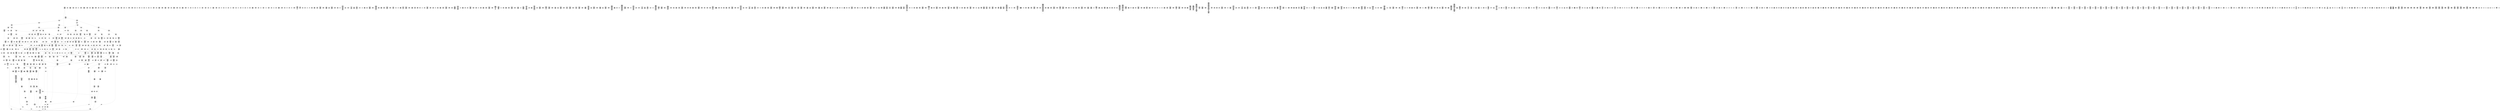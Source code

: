 /* Generated by GvGen v.1.0 (https://www.github.com/stricaud/gvgen) */

digraph G {
compound=true;
   node1 [label="[anywhere]"];
   node2 [label="# 0x0
PUSHX Data
PUSHX Data
MSTORE
PUSHX LogicData
CALLDATASIZE
LT
PUSHX Data
JUMPI
"];
   node3 [label="# 0xd
PUSHX Data
CALLDATALOAD
PUSHX BitData
SHR
PUSHX LogicData
GT
PUSHX Data
JUMPI
"];
   node4 [label="# 0x1e
PUSHX LogicData
GT
PUSHX Data
JUMPI
"];
   node5 [label="# 0x29
PUSHX LogicData
GT
PUSHX Data
JUMPI
"];
   node6 [label="# 0x34
PUSHX LogicData
EQ
PUSHX Data
JUMPI
"];
   node7 [label="# 0x3f
PUSHX LogicData
EQ
PUSHX Data
JUMPI
"];
   node8 [label="# 0x4a
PUSHX LogicData
EQ
PUSHX Data
JUMPI
"];
   node9 [label="# 0x55
PUSHX LogicData
EQ
PUSHX Data
JUMPI
"];
   node10 [label="# 0x60
PUSHX LogicData
EQ
PUSHX Data
JUMPI
"];
   node11 [label="# 0x6b
PUSHX LogicData
EQ
PUSHX Data
JUMPI
"];
   node12 [label="# 0x76
PUSHX Data
JUMP
"];
   node13 [label="# 0x7a
JUMPDEST
PUSHX LogicData
EQ
PUSHX Data
JUMPI
"];
   node14 [label="# 0x86
PUSHX LogicData
EQ
PUSHX Data
JUMPI
"];
   node15 [label="# 0x91
PUSHX LogicData
EQ
PUSHX Data
JUMPI
"];
   node16 [label="# 0x9c
PUSHX LogicData
EQ
PUSHX Data
JUMPI
"];
   node17 [label="# 0xa7
PUSHX LogicData
EQ
PUSHX Data
JUMPI
"];
   node18 [label="# 0xb2
PUSHX LogicData
EQ
PUSHX Data
JUMPI
"];
   node19 [label="# 0xbd
PUSHX Data
JUMP
"];
   node20 [label="# 0xc1
JUMPDEST
PUSHX LogicData
GT
PUSHX Data
JUMPI
"];
   node21 [label="# 0xcd
PUSHX LogicData
EQ
PUSHX Data
JUMPI
"];
   node22 [label="# 0xd8
PUSHX LogicData
EQ
PUSHX Data
JUMPI
"];
   node23 [label="# 0xe3
PUSHX LogicData
EQ
PUSHX Data
JUMPI
"];
   node24 [label="# 0xee
PUSHX LogicData
EQ
PUSHX Data
JUMPI
"];
   node25 [label="# 0xf9
PUSHX LogicData
EQ
PUSHX Data
JUMPI
"];
   node26 [label="# 0x104
PUSHX LogicData
EQ
PUSHX Data
JUMPI
"];
   node27 [label="# 0x10f
PUSHX Data
JUMP
"];
   node28 [label="# 0x113
JUMPDEST
PUSHX LogicData
EQ
PUSHX Data
JUMPI
"];
   node29 [label="# 0x11f
PUSHX LogicData
EQ
PUSHX Data
JUMPI
"];
   node30 [label="# 0x12a
PUSHX LogicData
EQ
PUSHX Data
JUMPI
"];
   node31 [label="# 0x135
PUSHX LogicData
EQ
PUSHX Data
JUMPI
"];
   node32 [label="# 0x140
PUSHX LogicData
EQ
PUSHX Data
JUMPI
"];
   node33 [label="# 0x14b
PUSHX LogicData
EQ
PUSHX Data
JUMPI
"];
   node34 [label="# 0x156
PUSHX Data
JUMP
"];
   node35 [label="# 0x15a
JUMPDEST
PUSHX LogicData
GT
PUSHX Data
JUMPI
"];
   node36 [label="# 0x166
PUSHX LogicData
GT
PUSHX Data
JUMPI
"];
   node37 [label="# 0x171
PUSHX LogicData
EQ
PUSHX Data
JUMPI
"];
   node38 [label="# 0x17c
PUSHX LogicData
EQ
PUSHX Data
JUMPI
"];
   node39 [label="# 0x187
PUSHX LogicData
EQ
PUSHX Data
JUMPI
"];
   node40 [label="# 0x192
PUSHX LogicData
EQ
PUSHX Data
JUMPI
"];
   node41 [label="# 0x19d
PUSHX LogicData
EQ
PUSHX Data
JUMPI
"];
   node42 [label="# 0x1a8
PUSHX LogicData
EQ
PUSHX Data
JUMPI
"];
   node43 [label="# 0x1b3
PUSHX Data
JUMP
"];
   node44 [label="# 0x1b7
JUMPDEST
PUSHX LogicData
EQ
PUSHX Data
JUMPI
"];
   node45 [label="# 0x1c3
PUSHX LogicData
EQ
PUSHX Data
JUMPI
"];
   node46 [label="# 0x1ce
PUSHX LogicData
EQ
PUSHX Data
JUMPI
"];
   node47 [label="# 0x1d9
PUSHX LogicData
EQ
PUSHX Data
JUMPI
"];
   node48 [label="# 0x1e4
PUSHX LogicData
EQ
PUSHX Data
JUMPI
"];
   node49 [label="# 0x1ef
PUSHX LogicData
EQ
PUSHX Data
JUMPI
"];
   node50 [label="# 0x1fa
PUSHX Data
JUMP
"];
   node51 [label="# 0x1fe
JUMPDEST
PUSHX LogicData
GT
PUSHX Data
JUMPI
"];
   node52 [label="# 0x20a
PUSHX LogicData
EQ
PUSHX Data
JUMPI
"];
   node53 [label="# 0x215
PUSHX LogicData
EQ
PUSHX Data
JUMPI
"];
   node54 [label="# 0x220
PUSHX LogicData
EQ
PUSHX Data
JUMPI
"];
   node55 [label="# 0x22b
PUSHX LogicData
EQ
PUSHX Data
JUMPI
"];
   node56 [label="# 0x236
PUSHX LogicData
EQ
PUSHX Data
JUMPI
"];
   node57 [label="# 0x241
PUSHX LogicData
EQ
PUSHX Data
JUMPI
"];
   node58 [label="# 0x24c
PUSHX Data
JUMP
"];
   node59 [label="# 0x250
JUMPDEST
PUSHX LogicData
EQ
PUSHX Data
JUMPI
"];
   node60 [label="# 0x25c
PUSHX LogicData
EQ
PUSHX Data
JUMPI
"];
   node61 [label="# 0x267
PUSHX LogicData
EQ
PUSHX Data
JUMPI
"];
   node62 [label="# 0x272
PUSHX LogicData
EQ
PUSHX Data
JUMPI
"];
   node63 [label="# 0x27d
PUSHX LogicData
EQ
PUSHX Data
JUMPI
"];
   node64 [label="# 0x288
JUMPDEST
PUSHX Data
REVERT
"];
   node65 [label="# 0x28d
JUMPDEST
CALLVALUE
ISZERO
PUSHX Data
JUMPI
"];
   node66 [label="# 0x295
PUSHX Data
REVERT
"];
   node67 [label="# 0x299
JUMPDEST
PUSHX Data
PUSHX ArithData
CALLDATASIZE
SUB
ADD
PUSHX Data
PUSHX Data
JUMP
"];
   node68 [label="# 0x2af
JUMPDEST
PUSHX Data
JUMP
"];
   node69 [label="# 0x2b4
JUMPDEST
PUSHX MemData
MLOAD
PUSHX Data
PUSHX Data
JUMP
"];
   node70 [label="# 0x2c1
JUMPDEST
PUSHX MemData
MLOAD
SUB
RETURN
"];
   node71 [label="# 0x2ca
JUMPDEST
CALLVALUE
ISZERO
PUSHX Data
JUMPI
"];
   node72 [label="# 0x2d2
PUSHX Data
REVERT
"];
   node73 [label="# 0x2d6
JUMPDEST
PUSHX Data
PUSHX ArithData
CALLDATASIZE
SUB
ADD
PUSHX Data
PUSHX Data
JUMP
"];
   node74 [label="# 0x2ec
JUMPDEST
PUSHX Data
JUMP
"];
   node75 [label="# 0x2f1
JUMPDEST
STOP
"];
   node76 [label="# 0x2f3
JUMPDEST
CALLVALUE
ISZERO
PUSHX Data
JUMPI
"];
   node77 [label="# 0x2fb
PUSHX Data
REVERT
"];
   node78 [label="# 0x2ff
JUMPDEST
PUSHX Data
PUSHX Data
JUMP
"];
   node79 [label="# 0x308
JUMPDEST
PUSHX MemData
MLOAD
PUSHX Data
PUSHX Data
JUMP
"];
   node80 [label="# 0x315
JUMPDEST
PUSHX MemData
MLOAD
SUB
RETURN
"];
   node81 [label="# 0x31e
JUMPDEST
CALLVALUE
ISZERO
PUSHX Data
JUMPI
"];
   node82 [label="# 0x326
PUSHX Data
REVERT
"];
   node83 [label="# 0x32a
JUMPDEST
PUSHX Data
PUSHX Data
JUMP
"];
   node84 [label="# 0x333
JUMPDEST
PUSHX MemData
MLOAD
PUSHX Data
PUSHX Data
JUMP
"];
   node85 [label="# 0x340
JUMPDEST
PUSHX MemData
MLOAD
SUB
RETURN
"];
   node86 [label="# 0x349
JUMPDEST
CALLVALUE
ISZERO
PUSHX Data
JUMPI
"];
   node87 [label="# 0x351
PUSHX Data
REVERT
"];
   node88 [label="# 0x355
JUMPDEST
PUSHX Data
PUSHX ArithData
CALLDATASIZE
SUB
ADD
PUSHX Data
PUSHX Data
JUMP
"];
   node89 [label="# 0x36b
JUMPDEST
PUSHX Data
JUMP
"];
   node90 [label="# 0x370
JUMPDEST
PUSHX MemData
MLOAD
PUSHX Data
PUSHX Data
JUMP
"];
   node91 [label="# 0x37d
JUMPDEST
PUSHX MemData
MLOAD
SUB
RETURN
"];
   node92 [label="# 0x386
JUMPDEST
CALLVALUE
ISZERO
PUSHX Data
JUMPI
"];
   node93 [label="# 0x38e
PUSHX Data
REVERT
"];
   node94 [label="# 0x392
JUMPDEST
PUSHX Data
PUSHX ArithData
CALLDATASIZE
SUB
ADD
PUSHX Data
PUSHX Data
JUMP
"];
   node95 [label="# 0x3a8
JUMPDEST
PUSHX Data
JUMP
"];
   node96 [label="# 0x3ad
JUMPDEST
STOP
"];
   node97 [label="# 0x3af
JUMPDEST
CALLVALUE
ISZERO
PUSHX Data
JUMPI
"];
   node98 [label="# 0x3b7
PUSHX Data
REVERT
"];
   node99 [label="# 0x3bb
JUMPDEST
PUSHX Data
PUSHX ArithData
CALLDATASIZE
SUB
ADD
PUSHX Data
PUSHX Data
JUMP
"];
   node100 [label="# 0x3d1
JUMPDEST
PUSHX Data
JUMP
"];
   node101 [label="# 0x3d6
JUMPDEST
STOP
"];
   node102 [label="# 0x3d8
JUMPDEST
CALLVALUE
ISZERO
PUSHX Data
JUMPI
"];
   node103 [label="# 0x3e0
PUSHX Data
REVERT
"];
   node104 [label="# 0x3e4
JUMPDEST
PUSHX Data
PUSHX Data
JUMP
"];
   node105 [label="# 0x3ed
JUMPDEST
PUSHX MemData
MLOAD
PUSHX Data
PUSHX Data
JUMP
"];
   node106 [label="# 0x3fa
JUMPDEST
PUSHX MemData
MLOAD
SUB
RETURN
"];
   node107 [label="# 0x403
JUMPDEST
CALLVALUE
ISZERO
PUSHX Data
JUMPI
"];
   node108 [label="# 0x40b
PUSHX Data
REVERT
"];
   node109 [label="# 0x40f
JUMPDEST
PUSHX Data
PUSHX ArithData
CALLDATASIZE
SUB
ADD
PUSHX Data
PUSHX Data
JUMP
"];
   node110 [label="# 0x425
JUMPDEST
PUSHX Data
JUMP
"];
   node111 [label="# 0x42a
JUMPDEST
STOP
"];
   node112 [label="# 0x42c
JUMPDEST
CALLVALUE
ISZERO
PUSHX Data
JUMPI
"];
   node113 [label="# 0x434
PUSHX Data
REVERT
"];
   node114 [label="# 0x438
JUMPDEST
PUSHX Data
PUSHX ArithData
CALLDATASIZE
SUB
ADD
PUSHX Data
PUSHX Data
JUMP
"];
   node115 [label="# 0x44e
JUMPDEST
PUSHX Data
JUMP
"];
   node116 [label="# 0x453
JUMPDEST
PUSHX MemData
MLOAD
PUSHX Data
PUSHX Data
JUMP
"];
   node117 [label="# 0x460
JUMPDEST
PUSHX MemData
MLOAD
SUB
RETURN
"];
   node118 [label="# 0x469
JUMPDEST
CALLVALUE
ISZERO
PUSHX Data
JUMPI
"];
   node119 [label="# 0x471
PUSHX Data
REVERT
"];
   node120 [label="# 0x475
JUMPDEST
PUSHX Data
PUSHX ArithData
CALLDATASIZE
SUB
ADD
PUSHX Data
PUSHX Data
JUMP
"];
   node121 [label="# 0x48b
JUMPDEST
PUSHX Data
JUMP
"];
   node122 [label="# 0x490
JUMPDEST
STOP
"];
   node123 [label="# 0x492
JUMPDEST
CALLVALUE
ISZERO
PUSHX Data
JUMPI
"];
   node124 [label="# 0x49a
PUSHX Data
REVERT
"];
   node125 [label="# 0x49e
JUMPDEST
PUSHX Data
PUSHX Data
JUMP
"];
   node126 [label="# 0x4a7
JUMPDEST
PUSHX MemData
MLOAD
PUSHX Data
PUSHX Data
JUMP
"];
   node127 [label="# 0x4b4
JUMPDEST
PUSHX MemData
MLOAD
SUB
RETURN
"];
   node128 [label="# 0x4bd
JUMPDEST
CALLVALUE
ISZERO
PUSHX Data
JUMPI
"];
   node129 [label="# 0x4c5
PUSHX Data
REVERT
"];
   node130 [label="# 0x4c9
JUMPDEST
PUSHX Data
PUSHX Data
JUMP
"];
   node131 [label="# 0x4d2
JUMPDEST
PUSHX MemData
MLOAD
PUSHX Data
PUSHX Data
JUMP
"];
   node132 [label="# 0x4df
JUMPDEST
PUSHX MemData
MLOAD
SUB
RETURN
"];
   node133 [label="# 0x4e8
JUMPDEST
CALLVALUE
ISZERO
PUSHX Data
JUMPI
"];
   node134 [label="# 0x4f0
PUSHX Data
REVERT
"];
   node135 [label="# 0x4f4
JUMPDEST
PUSHX Data
PUSHX ArithData
CALLDATASIZE
SUB
ADD
PUSHX Data
PUSHX Data
JUMP
"];
   node136 [label="# 0x50a
JUMPDEST
PUSHX Data
JUMP
"];
   node137 [label="# 0x50f
JUMPDEST
STOP
"];
   node138 [label="# 0x511
JUMPDEST
CALLVALUE
ISZERO
PUSHX Data
JUMPI
"];
   node139 [label="# 0x519
PUSHX Data
REVERT
"];
   node140 [label="# 0x51d
JUMPDEST
PUSHX Data
PUSHX ArithData
CALLDATASIZE
SUB
ADD
PUSHX Data
PUSHX Data
JUMP
"];
   node141 [label="# 0x533
JUMPDEST
PUSHX Data
JUMP
"];
   node142 [label="# 0x538
JUMPDEST
STOP
"];
   node143 [label="# 0x53a
JUMPDEST
CALLVALUE
ISZERO
PUSHX Data
JUMPI
"];
   node144 [label="# 0x542
PUSHX Data
REVERT
"];
   node145 [label="# 0x546
JUMPDEST
PUSHX Data
PUSHX ArithData
CALLDATASIZE
SUB
ADD
PUSHX Data
PUSHX Data
JUMP
"];
   node146 [label="# 0x55c
JUMPDEST
PUSHX Data
JUMP
"];
   node147 [label="# 0x561
JUMPDEST
STOP
"];
   node148 [label="# 0x563
JUMPDEST
PUSHX Data
PUSHX ArithData
CALLDATASIZE
SUB
ADD
PUSHX Data
PUSHX Data
JUMP
"];
   node149 [label="# 0x578
JUMPDEST
PUSHX Data
JUMP
"];
   node150 [label="# 0x57d
JUMPDEST
STOP
"];
   node151 [label="# 0x57f
JUMPDEST
CALLVALUE
ISZERO
PUSHX Data
JUMPI
"];
   node152 [label="# 0x587
PUSHX Data
REVERT
"];
   node153 [label="# 0x58b
JUMPDEST
PUSHX Data
PUSHX Data
JUMP
"];
   node154 [label="# 0x594
JUMPDEST
PUSHX MemData
MLOAD
PUSHX Data
PUSHX Data
JUMP
"];
   node155 [label="# 0x5a1
JUMPDEST
PUSHX MemData
MLOAD
SUB
RETURN
"];
   node156 [label="# 0x5aa
JUMPDEST
CALLVALUE
ISZERO
PUSHX Data
JUMPI
"];
   node157 [label="# 0x5b2
PUSHX Data
REVERT
"];
   node158 [label="# 0x5b6
JUMPDEST
PUSHX Data
PUSHX ArithData
CALLDATASIZE
SUB
ADD
PUSHX Data
PUSHX Data
JUMP
"];
   node159 [label="# 0x5cc
JUMPDEST
PUSHX Data
JUMP
"];
   node160 [label="# 0x5d1
JUMPDEST
PUSHX MemData
MLOAD
PUSHX Data
PUSHX Data
JUMP
"];
   node161 [label="# 0x5de
JUMPDEST
PUSHX MemData
MLOAD
SUB
RETURN
"];
   node162 [label="# 0x5e7
JUMPDEST
CALLVALUE
ISZERO
PUSHX Data
JUMPI
"];
   node163 [label="# 0x5ef
PUSHX Data
REVERT
"];
   node164 [label="# 0x5f3
JUMPDEST
PUSHX Data
PUSHX Data
JUMP
"];
   node165 [label="# 0x5fc
JUMPDEST
PUSHX MemData
MLOAD
PUSHX Data
PUSHX Data
JUMP
"];
   node166 [label="# 0x609
JUMPDEST
PUSHX MemData
MLOAD
SUB
RETURN
"];
   node167 [label="# 0x612
JUMPDEST
CALLVALUE
ISZERO
PUSHX Data
JUMPI
"];
   node168 [label="# 0x61a
PUSHX Data
REVERT
"];
   node169 [label="# 0x61e
JUMPDEST
PUSHX Data
PUSHX ArithData
CALLDATASIZE
SUB
ADD
PUSHX Data
PUSHX Data
JUMP
"];
   node170 [label="# 0x634
JUMPDEST
PUSHX Data
JUMP
"];
   node171 [label="# 0x639
JUMPDEST
PUSHX MemData
MLOAD
PUSHX Data
PUSHX Data
JUMP
"];
   node172 [label="# 0x646
JUMPDEST
PUSHX MemData
MLOAD
SUB
RETURN
"];
   node173 [label="# 0x64f
JUMPDEST
CALLVALUE
ISZERO
PUSHX Data
JUMPI
"];
   node174 [label="# 0x657
PUSHX Data
REVERT
"];
   node175 [label="# 0x65b
JUMPDEST
PUSHX Data
PUSHX ArithData
CALLDATASIZE
SUB
ADD
PUSHX Data
PUSHX Data
JUMP
"];
   node176 [label="# 0x671
JUMPDEST
PUSHX Data
JUMP
"];
   node177 [label="# 0x676
JUMPDEST
PUSHX MemData
MLOAD
PUSHX Data
PUSHX Data
JUMP
"];
   node178 [label="# 0x683
JUMPDEST
PUSHX MemData
MLOAD
SUB
RETURN
"];
   node179 [label="# 0x68c
JUMPDEST
CALLVALUE
ISZERO
PUSHX Data
JUMPI
"];
   node180 [label="# 0x694
PUSHX Data
REVERT
"];
   node181 [label="# 0x698
JUMPDEST
PUSHX Data
PUSHX Data
JUMP
"];
   node182 [label="# 0x6a1
JUMPDEST
STOP
"];
   node183 [label="# 0x6a3
JUMPDEST
CALLVALUE
ISZERO
PUSHX Data
JUMPI
"];
   node184 [label="# 0x6ab
PUSHX Data
REVERT
"];
   node185 [label="# 0x6af
JUMPDEST
PUSHX Data
PUSHX ArithData
CALLDATASIZE
SUB
ADD
PUSHX Data
PUSHX Data
JUMP
"];
   node186 [label="# 0x6c5
JUMPDEST
PUSHX Data
JUMP
"];
   node187 [label="# 0x6ca
JUMPDEST
STOP
"];
   node188 [label="# 0x6cc
JUMPDEST
CALLVALUE
ISZERO
PUSHX Data
JUMPI
"];
   node189 [label="# 0x6d4
PUSHX Data
REVERT
"];
   node190 [label="# 0x6d8
JUMPDEST
PUSHX Data
PUSHX ArithData
CALLDATASIZE
SUB
ADD
PUSHX Data
PUSHX Data
JUMP
"];
   node191 [label="# 0x6ee
JUMPDEST
PUSHX Data
JUMP
"];
   node192 [label="# 0x6f3
JUMPDEST
STOP
"];
   node193 [label="# 0x6f5
JUMPDEST
CALLVALUE
ISZERO
PUSHX Data
JUMPI
"];
   node194 [label="# 0x6fd
PUSHX Data
REVERT
"];
   node195 [label="# 0x701
JUMPDEST
PUSHX Data
PUSHX Data
JUMP
"];
   node196 [label="# 0x70a
JUMPDEST
STOP
"];
   node197 [label="# 0x70c
JUMPDEST
CALLVALUE
ISZERO
PUSHX Data
JUMPI
"];
   node198 [label="# 0x714
PUSHX Data
REVERT
"];
   node199 [label="# 0x718
JUMPDEST
PUSHX Data
PUSHX Data
JUMP
"];
   node200 [label="# 0x721
JUMPDEST
PUSHX MemData
MLOAD
PUSHX Data
PUSHX Data
JUMP
"];
   node201 [label="# 0x72e
JUMPDEST
PUSHX MemData
MLOAD
SUB
RETURN
"];
   node202 [label="# 0x737
JUMPDEST
CALLVALUE
ISZERO
PUSHX Data
JUMPI
"];
   node203 [label="# 0x73f
PUSHX Data
REVERT
"];
   node204 [label="# 0x743
JUMPDEST
PUSHX Data
PUSHX Data
JUMP
"];
   node205 [label="# 0x74c
JUMPDEST
PUSHX MemData
MLOAD
PUSHX Data
PUSHX Data
JUMP
"];
   node206 [label="# 0x759
JUMPDEST
PUSHX MemData
MLOAD
SUB
RETURN
"];
   node207 [label="# 0x762
JUMPDEST
CALLVALUE
ISZERO
PUSHX Data
JUMPI
"];
   node208 [label="# 0x76a
PUSHX Data
REVERT
"];
   node209 [label="# 0x76e
JUMPDEST
PUSHX Data
PUSHX ArithData
CALLDATASIZE
SUB
ADD
PUSHX Data
PUSHX Data
JUMP
"];
   node210 [label="# 0x784
JUMPDEST
PUSHX Data
JUMP
"];
   node211 [label="# 0x789
JUMPDEST
STOP
"];
   node212 [label="# 0x78b
JUMPDEST
CALLVALUE
ISZERO
PUSHX Data
JUMPI
"];
   node213 [label="# 0x793
PUSHX Data
REVERT
"];
   node214 [label="# 0x797
JUMPDEST
PUSHX Data
PUSHX Data
JUMP
"];
   node215 [label="# 0x7a0
JUMPDEST
PUSHX MemData
MLOAD
PUSHX Data
PUSHX Data
JUMP
"];
   node216 [label="# 0x7ad
JUMPDEST
PUSHX MemData
MLOAD
SUB
RETURN
"];
   node217 [label="# 0x7b6
JUMPDEST
CALLVALUE
ISZERO
PUSHX Data
JUMPI
"];
   node218 [label="# 0x7be
PUSHX Data
REVERT
"];
   node219 [label="# 0x7c2
JUMPDEST
PUSHX Data
PUSHX ArithData
CALLDATASIZE
SUB
ADD
PUSHX Data
PUSHX Data
JUMP
"];
   node220 [label="# 0x7d8
JUMPDEST
PUSHX Data
JUMP
"];
   node221 [label="# 0x7dd
JUMPDEST
STOP
"];
   node222 [label="# 0x7df
JUMPDEST
PUSHX Data
PUSHX ArithData
CALLDATASIZE
SUB
ADD
PUSHX Data
PUSHX Data
JUMP
"];
   node223 [label="# 0x7f4
JUMPDEST
PUSHX Data
JUMP
"];
   node224 [label="# 0x7f9
JUMPDEST
STOP
"];
   node225 [label="# 0x7fb
JUMPDEST
CALLVALUE
ISZERO
PUSHX Data
JUMPI
"];
   node226 [label="# 0x803
PUSHX Data
REVERT
"];
   node227 [label="# 0x807
JUMPDEST
PUSHX Data
PUSHX ArithData
CALLDATASIZE
SUB
ADD
PUSHX Data
PUSHX Data
JUMP
"];
   node228 [label="# 0x81d
JUMPDEST
PUSHX Data
JUMP
"];
   node229 [label="# 0x822
JUMPDEST
STOP
"];
   node230 [label="# 0x824
JUMPDEST
CALLVALUE
ISZERO
PUSHX Data
JUMPI
"];
   node231 [label="# 0x82c
PUSHX Data
REVERT
"];
   node232 [label="# 0x830
JUMPDEST
PUSHX Data
PUSHX Data
JUMP
"];
   node233 [label="# 0x839
JUMPDEST
PUSHX MemData
MLOAD
PUSHX Data
PUSHX Data
JUMP
"];
   node234 [label="# 0x846
JUMPDEST
PUSHX MemData
MLOAD
SUB
RETURN
"];
   node235 [label="# 0x84f
JUMPDEST
CALLVALUE
ISZERO
PUSHX Data
JUMPI
"];
   node236 [label="# 0x857
PUSHX Data
REVERT
"];
   node237 [label="# 0x85b
JUMPDEST
PUSHX Data
PUSHX ArithData
CALLDATASIZE
SUB
ADD
PUSHX Data
PUSHX Data
JUMP
"];
   node238 [label="# 0x871
JUMPDEST
PUSHX Data
JUMP
"];
   node239 [label="# 0x876
JUMPDEST
STOP
"];
   node240 [label="# 0x878
JUMPDEST
CALLVALUE
ISZERO
PUSHX Data
JUMPI
"];
   node241 [label="# 0x880
PUSHX Data
REVERT
"];
   node242 [label="# 0x884
JUMPDEST
PUSHX Data
PUSHX ArithData
CALLDATASIZE
SUB
ADD
PUSHX Data
PUSHX Data
JUMP
"];
   node243 [label="# 0x89a
JUMPDEST
PUSHX Data
JUMP
"];
   node244 [label="# 0x89f
JUMPDEST
STOP
"];
   node245 [label="# 0x8a1
JUMPDEST
CALLVALUE
ISZERO
PUSHX Data
JUMPI
"];
   node246 [label="# 0x8a9
PUSHX Data
REVERT
"];
   node247 [label="# 0x8ad
JUMPDEST
PUSHX Data
PUSHX ArithData
CALLDATASIZE
SUB
ADD
PUSHX Data
PUSHX Data
JUMP
"];
   node248 [label="# 0x8c3
JUMPDEST
PUSHX Data
JUMP
"];
   node249 [label="# 0x8c8
JUMPDEST
STOP
"];
   node250 [label="# 0x8ca
JUMPDEST
CALLVALUE
ISZERO
PUSHX Data
JUMPI
"];
   node251 [label="# 0x8d2
PUSHX Data
REVERT
"];
   node252 [label="# 0x8d6
JUMPDEST
PUSHX Data
PUSHX ArithData
CALLDATASIZE
SUB
ADD
PUSHX Data
PUSHX Data
JUMP
"];
   node253 [label="# 0x8ec
JUMPDEST
PUSHX Data
JUMP
"];
   node254 [label="# 0x8f1
JUMPDEST
PUSHX MemData
MLOAD
PUSHX Data
PUSHX Data
JUMP
"];
   node255 [label="# 0x8fe
JUMPDEST
PUSHX MemData
MLOAD
SUB
RETURN
"];
   node256 [label="# 0x907
JUMPDEST
CALLVALUE
ISZERO
PUSHX Data
JUMPI
"];
   node257 [label="# 0x90f
PUSHX Data
REVERT
"];
   node258 [label="# 0x913
JUMPDEST
PUSHX Data
PUSHX ArithData
CALLDATASIZE
SUB
ADD
PUSHX Data
PUSHX Data
JUMP
"];
   node259 [label="# 0x929
JUMPDEST
PUSHX Data
JUMP
"];
   node260 [label="# 0x92e
JUMPDEST
STOP
"];
   node261 [label="# 0x930
JUMPDEST
CALLVALUE
ISZERO
PUSHX Data
JUMPI
"];
   node262 [label="# 0x938
PUSHX Data
REVERT
"];
   node263 [label="# 0x93c
JUMPDEST
PUSHX Data
PUSHX Data
JUMP
"];
   node264 [label="# 0x945
JUMPDEST
PUSHX MemData
MLOAD
PUSHX Data
PUSHX Data
JUMP
"];
   node265 [label="# 0x952
JUMPDEST
PUSHX MemData
MLOAD
SUB
RETURN
"];
   node266 [label="# 0x95b
JUMPDEST
CALLVALUE
ISZERO
PUSHX Data
JUMPI
"];
   node267 [label="# 0x963
PUSHX Data
REVERT
"];
   node268 [label="# 0x967
JUMPDEST
PUSHX Data
PUSHX Data
JUMP
"];
   node269 [label="# 0x970
JUMPDEST
STOP
"];
   node270 [label="# 0x972
JUMPDEST
CALLVALUE
ISZERO
PUSHX Data
JUMPI
"];
   node271 [label="# 0x97a
PUSHX Data
REVERT
"];
   node272 [label="# 0x97e
JUMPDEST
PUSHX Data
PUSHX Data
JUMP
"];
   node273 [label="# 0x987
JUMPDEST
PUSHX MemData
MLOAD
PUSHX Data
PUSHX Data
JUMP
"];
   node274 [label="# 0x994
JUMPDEST
PUSHX MemData
MLOAD
SUB
RETURN
"];
   node275 [label="# 0x99d
JUMPDEST
CALLVALUE
ISZERO
PUSHX Data
JUMPI
"];
   node276 [label="# 0x9a5
PUSHX Data
REVERT
"];
   node277 [label="# 0x9a9
JUMPDEST
PUSHX Data
PUSHX ArithData
CALLDATASIZE
SUB
ADD
PUSHX Data
PUSHX Data
JUMP
"];
   node278 [label="# 0x9bf
JUMPDEST
PUSHX Data
JUMP
"];
   node279 [label="# 0x9c4
JUMPDEST
STOP
"];
   node280 [label="# 0x9c6
JUMPDEST
CALLVALUE
ISZERO
PUSHX Data
JUMPI
"];
   node281 [label="# 0x9ce
PUSHX Data
REVERT
"];
   node282 [label="# 0x9d2
JUMPDEST
PUSHX Data
PUSHX ArithData
CALLDATASIZE
SUB
ADD
PUSHX Data
PUSHX Data
JUMP
"];
   node283 [label="# 0x9e8
JUMPDEST
PUSHX Data
JUMP
"];
   node284 [label="# 0x9ed
JUMPDEST
PUSHX MemData
MLOAD
PUSHX Data
PUSHX Data
JUMP
"];
   node285 [label="# 0x9fa
JUMPDEST
PUSHX MemData
MLOAD
SUB
RETURN
"];
   node286 [label="# 0xa03
JUMPDEST
CALLVALUE
ISZERO
PUSHX Data
JUMPI
"];
   node287 [label="# 0xa0b
PUSHX Data
REVERT
"];
   node288 [label="# 0xa0f
JUMPDEST
PUSHX Data
PUSHX ArithData
CALLDATASIZE
SUB
ADD
PUSHX Data
PUSHX Data
JUMP
"];
   node289 [label="# 0xa25
JUMPDEST
PUSHX Data
JUMP
"];
   node290 [label="# 0xa2a
JUMPDEST
STOP
"];
   node291 [label="# 0xa2c
JUMPDEST
CALLVALUE
ISZERO
PUSHX Data
JUMPI
"];
   node292 [label="# 0xa34
PUSHX Data
REVERT
"];
   node293 [label="# 0xa38
JUMPDEST
PUSHX Data
PUSHX ArithData
CALLDATASIZE
SUB
ADD
PUSHX Data
PUSHX Data
JUMP
"];
   node294 [label="# 0xa4e
JUMPDEST
PUSHX Data
JUMP
"];
   node295 [label="# 0xa53
JUMPDEST
STOP
"];
   node296 [label="# 0xa55
JUMPDEST
CALLVALUE
ISZERO
PUSHX Data
JUMPI
"];
   node297 [label="# 0xa5d
PUSHX Data
REVERT
"];
   node298 [label="# 0xa61
JUMPDEST
PUSHX Data
PUSHX Data
JUMP
"];
   node299 [label="# 0xa6a
JUMPDEST
PUSHX MemData
MLOAD
PUSHX Data
PUSHX Data
JUMP
"];
   node300 [label="# 0xa77
JUMPDEST
PUSHX MemData
MLOAD
SUB
RETURN
"];
   node301 [label="# 0xa80
JUMPDEST
PUSHX Data
PUSHX BitData
PUSHX BitData
NOT
AND
PUSHX BitData
NOT
AND
EQ
PUSHX Data
JUMPI
"];
   node302 [label="# 0xae9
PUSHX BitData
PUSHX BitData
NOT
AND
PUSHX BitData
NOT
AND
EQ
"];
   node303 [label="# 0xb4b
JUMPDEST
PUSHX Data
JUMPI
"];
   node304 [label="# 0xb51
PUSHX Data
PUSHX Data
JUMP
"];
   node305 [label="# 0xb5a
JUMPDEST
"];
   node306 [label="# 0xb5b
JUMPDEST
JUMP
"];
   node307 [label="# 0xb62
JUMPDEST
PUSHX Data
PUSHX Data
JUMP
"];
   node308 [label="# 0xb6a
JUMPDEST
PUSHX BitData
AND
PUSHX Data
PUSHX Data
JUMP
"];
   node309 [label="# 0xb88
JUMPDEST
PUSHX BitData
AND
EQ
PUSHX Data
JUMPI
"];
   node310 [label="# 0xba4
PUSHX MemData
MLOAD
PUSHX Data
MSTORE
PUSHX ArithData
ADD
PUSHX Data
PUSHX Data
JUMP
"];
   node311 [label="# 0xbd5
JUMPDEST
PUSHX MemData
MLOAD
SUB
REVERT
"];
   node312 [label="# 0xbde
JUMPDEST
PUSHX StorData
SLOAD
PUSHX StorData
SLOAD
PUSHX Data
PUSHX Data
JUMP
"];
   node313 [label="# 0xbef
JUMPDEST
GT
ISZERO
PUSHX Data
JUMPI
"];
   node314 [label="# 0xbf6
PUSHX MemData
MLOAD
PUSHX Data
MSTORE
PUSHX ArithData
ADD
PUSHX Data
PUSHX Data
JUMP
"];
   node315 [label="# 0xc27
JUMPDEST
PUSHX MemData
MLOAD
SUB
REVERT
"];
   node316 [label="# 0xc30
JUMPDEST
PUSHX Data
PUSHX Data
JUMP
"];
   node317 [label="# 0xc3a
JUMPDEST
JUMP
"];
   node318 [label="# 0xc3e
JUMPDEST
PUSHX StorData
SLOAD
JUMP
"];
   node319 [label="# 0xc44
JUMPDEST
PUSHX Data
PUSHX StorData
SLOAD
PUSHX Data
PUSHX Data
JUMP
"];
   node320 [label="# 0xc53
JUMPDEST
PUSHX ArithData
ADD
PUSHX ArithData
DIV
MUL
PUSHX ArithData
ADD
PUSHX MemData
MLOAD
ADD
PUSHX Data
MSTORE
MSTORE
PUSHX ArithData
ADD
SLOAD
PUSHX Data
PUSHX Data
JUMP
"];
   node321 [label="# 0xc7f
JUMPDEST
ISZERO
PUSHX Data
JUMPI
"];
   node322 [label="# 0xc86
PUSHX LogicData
LT
PUSHX Data
JUMPI
"];
   node323 [label="# 0xc8e
PUSHX ArithData
SLOAD
DIV
MUL
MSTORE
PUSHX ArithData
ADD
PUSHX Data
JUMP
"];
   node324 [label="# 0xca1
JUMPDEST
ADD
PUSHX Data
MSTORE
PUSHX Data
PUSHX Data
SHA3
"];
   node325 [label="# 0xcaf
JUMPDEST
SLOAD
MSTORE
PUSHX ArithData
ADD
PUSHX ArithData
ADD
GT
PUSHX Data
JUMPI
"];
   node326 [label="# 0xcc3
SUB
PUSHX BitData
AND
ADD
"];
   node327 [label="# 0xccc
JUMPDEST
JUMP
"];
   node328 [label="# 0xcd6
JUMPDEST
PUSHX Data
PUSHX Data
PUSHX Data
JUMP
"];
   node329 [label="# 0xce1
JUMPDEST
PUSHX Data
JUMPI
"];
   node330 [label="# 0xce6
PUSHX MemData
MLOAD
PUSHX Data
MSTORE
PUSHX ArithData
ADD
PUSHX Data
PUSHX Data
JUMP
"];
   node331 [label="# 0xd17
JUMPDEST
PUSHX MemData
MLOAD
SUB
REVERT
"];
   node332 [label="# 0xd20
JUMPDEST
PUSHX Data
PUSHX ArithData
MSTORE
PUSHX ArithData
ADD
MSTORE
PUSHX ArithData
ADD
PUSHX Data
SHA3
PUSHX ArithData
SLOAD
PUSHX ArithData
EXP
DIV
PUSHX BitData
AND
JUMP
"];
   node333 [label="# 0xd5b
JUMPDEST
PUSHX Data
PUSHX Data
JUMP
"];
   node334 [label="# 0xd63
JUMPDEST
PUSHX BitData
AND
PUSHX Data
PUSHX Data
JUMP
"];
   node335 [label="# 0xd81
JUMPDEST
PUSHX BitData
AND
EQ
PUSHX Data
JUMPI
"];
   node336 [label="# 0xd9d
PUSHX MemData
MLOAD
PUSHX Data
MSTORE
PUSHX ArithData
ADD
PUSHX Data
PUSHX Data
JUMP
"];
   node337 [label="# 0xdce
JUMPDEST
PUSHX MemData
MLOAD
SUB
REVERT
"];
   node338 [label="# 0xdd7
JUMPDEST
PUSHX Data
PUSHX StorData
SLOAD
LT
ISZERO
PUSHX Data
JUMPI
"];
   node339 [label="# 0xde7
PUSHX Data
SSTORE
"];
   node340 [label="# 0xdee
JUMPDEST
JUMP
"];
   node341 [label="# 0xdf2
JUMPDEST
PUSHX Data
PUSHX Data
PUSHX Data
JUMP
"];
   node342 [label="# 0xdfd
JUMPDEST
PUSHX BitData
AND
PUSHX BitData
AND
EQ
ISZERO
PUSHX Data
JUMPI
"];
   node343 [label="# 0xe34
PUSHX MemData
MLOAD
PUSHX Data
MSTORE
PUSHX ArithData
ADD
PUSHX Data
PUSHX Data
JUMP
"];
   node344 [label="# 0xe65
JUMPDEST
PUSHX MemData
MLOAD
SUB
REVERT
"];
   node345 [label="# 0xe6e
JUMPDEST
PUSHX BitData
AND
PUSHX Data
PUSHX Data
JUMP
"];
   node346 [label="# 0xe8d
JUMPDEST
PUSHX BitData
AND
EQ
PUSHX Data
JUMPI
"];
   node347 [label="# 0xeaa
PUSHX Data
PUSHX Data
PUSHX Data
JUMP
"];
   node348 [label="# 0xeb6
JUMPDEST
PUSHX Data
JUMP
"];
   node349 [label="# 0xebb
JUMPDEST
"];
   node350 [label="# 0xebc
JUMPDEST
PUSHX Data
JUMPI
"];
   node351 [label="# 0xec1
PUSHX MemData
MLOAD
PUSHX Data
MSTORE
PUSHX ArithData
ADD
PUSHX Data
PUSHX Data
JUMP
"];
   node352 [label="# 0xef2
JUMPDEST
PUSHX MemData
MLOAD
SUB
REVERT
"];
   node353 [label="# 0xefb
JUMPDEST
PUSHX Data
PUSHX Data
JUMP
"];
   node354 [label="# 0xf05
JUMPDEST
JUMP
"];
   node355 [label="# 0xf0a
JUMPDEST
PUSHX Data
PUSHX StorData
SLOAD
JUMP
"];
   node356 [label="# 0xf14
JUMPDEST
PUSHX Data
PUSHX Data
JUMP
"];
   node357 [label="# 0xf1c
JUMPDEST
PUSHX BitData
AND
PUSHX Data
PUSHX Data
JUMP
"];
   node358 [label="# 0xf3a
JUMPDEST
PUSHX BitData
AND
EQ
PUSHX Data
JUMPI
"];
   node359 [label="# 0xf56
PUSHX MemData
MLOAD
PUSHX Data
MSTORE
PUSHX ArithData
ADD
PUSHX Data
PUSHX Data
JUMP
"];
   node360 [label="# 0xf87
JUMPDEST
PUSHX MemData
MLOAD
SUB
REVERT
"];
   node361 [label="# 0xf90
JUMPDEST
PUSHX Data
SSTORE
JUMP
"];
   node362 [label="# 0xf9a
JUMPDEST
PUSHX Data
PUSHX Data
PUSHX StorData
SLOAD
PUSHX MemData
MLOAD
PUSHX ArithData
ADD
PUSHX Data
PUSHX Data
JUMP
"];
   node363 [label="# 0xfb3
JUMPDEST
PUSHX MemData
MLOAD
PUSHX ArithData
SUB
SUB
MSTORE
PUSHX Data
MSTORE
MLOAD
PUSHX ArithData
ADD
SHA3
PUSHX BitData
PUSHX BitData
AND
JUMP
"];
   node364 [label="# 0xfd9
JUMPDEST
JUMP
"];
   node365 [label="# 0xfe1
JUMPDEST
PUSHX Data
PUSHX Data
PUSHX Data
JUMP
"];
   node366 [label="# 0xfec
JUMPDEST
PUSHX Data
JUMP
"];
   node367 [label="# 0xff2
JUMPDEST
PUSHX Data
JUMPI
"];
   node368 [label="# 0xff7
PUSHX MemData
MLOAD
PUSHX Data
MSTORE
PUSHX ArithData
ADD
PUSHX Data
PUSHX Data
JUMP
"];
   node369 [label="# 0x1028
JUMPDEST
PUSHX MemData
MLOAD
SUB
REVERT
"];
   node370 [label="# 0x1031
JUMPDEST
PUSHX Data
PUSHX Data
JUMP
"];
   node371 [label="# 0x103c
JUMPDEST
JUMP
"];
   node372 [label="# 0x1041
JUMPDEST
PUSHX StorData
SLOAD
JUMP
"];
   node373 [label="# 0x1047
JUMPDEST
PUSHX StorData
SLOAD
JUMP
"];
   node374 [label="# 0x104d
JUMPDEST
PUSHX Data
PUSHX Data
JUMP
"];
   node375 [label="# 0x1055
JUMPDEST
PUSHX BitData
AND
PUSHX Data
PUSHX Data
JUMP
"];
   node376 [label="# 0x1073
JUMPDEST
PUSHX BitData
AND
EQ
PUSHX Data
JUMPI
"];
   node377 [label="# 0x108f
PUSHX MemData
MLOAD
PUSHX Data
MSTORE
PUSHX ArithData
ADD
PUSHX Data
PUSHX Data
JUMP
"];
   node378 [label="# 0x10c0
JUMPDEST
PUSHX MemData
MLOAD
SUB
REVERT
"];
   node379 [label="# 0x10c9
JUMPDEST
PUSHX StorData
PUSHX ArithData
PUSHX ArithData
EXP
SLOAD
PUSHX ArithData
MUL
NOT
AND
ISZERO
ISZERO
MUL
OR
SSTORE
JUMP
"];
   node380 [label="# 0x10e6
JUMPDEST
PUSHX Data
PUSHX MemData
MLOAD
PUSHX ArithData
ADD
PUSHX Data
MSTORE
PUSHX Data
MSTORE
PUSHX Data
JUMP
"];
   node381 [label="# 0x1101
JUMPDEST
JUMP
"];
   node382 [label="# 0x1106
JUMPDEST
PUSHX Data
PUSHX Data
JUMP
"];
   node383 [label="# 0x110e
JUMPDEST
PUSHX BitData
AND
PUSHX Data
PUSHX Data
JUMP
"];
   node384 [label="# 0x112c
JUMPDEST
PUSHX BitData
AND
EQ
PUSHX Data
JUMPI
"];
   node385 [label="# 0x1148
PUSHX MemData
MLOAD
PUSHX Data
MSTORE
PUSHX ArithData
ADD
PUSHX Data
PUSHX Data
JUMP
"];
   node386 [label="# 0x1179
JUMPDEST
PUSHX MemData
MLOAD
SUB
REVERT
"];
   node387 [label="# 0x1182
JUMPDEST
PUSHX Data
MLOAD
PUSHX ArithData
ADD
PUSHX Data
PUSHX Data
JUMP
"];
   node388 [label="# 0x1198
JUMPDEST
JUMP
"];
   node389 [label="# 0x119c
JUMPDEST
PUSHX Data
PUSHX StorData
SLOAD
CALLER
PUSHX MemData
MLOAD
PUSHX ArithData
ADD
PUSHX Data
PUSHX Data
JUMP
"];
   node390 [label="# 0x11b3
JUMPDEST
PUSHX MemData
MLOAD
PUSHX ArithData
SUB
SUB
MSTORE
PUSHX Data
MSTORE
MLOAD
PUSHX ArithData
ADD
SHA3
PUSHX BitData
PUSHX BitData
AND
JUMP
"];
   node391 [label="# 0x11d9
JUMPDEST
PUSHX Data
JUMPI
"];
   node392 [label="# 0x11df
PUSHX Data
PUSHX Data
PUSHX Data
PUSHX Data
JUMP
"];
   node393 [label="# 0x11eb
JUMPDEST
PUSHX BitData
AND
PUSHX BitData
AND
MSTORE
PUSHX ArithData
ADD
MSTORE
PUSHX ArithData
ADD
PUSHX Data
SHA3
PUSHX ArithData
SLOAD
PUSHX ArithData
EXP
DIV
PUSHX BitData
AND
"];
   node394 [label="# 0x1234
JUMPDEST
PUSHX Data
JUMPI
"];
   node395 [label="# 0x1239
PUSHX MemData
MLOAD
PUSHX Data
MSTORE
PUSHX ArithData
ADD
PUSHX Data
PUSHX Data
JUMP
"];
   node396 [label="# 0x126a
JUMPDEST
PUSHX MemData
MLOAD
SUB
REVERT
"];
   node397 [label="# 0x1273
JUMPDEST
PUSHX StorData
PUSHX ArithData
SLOAD
PUSHX ArithData
EXP
DIV
PUSHX BitData
AND
PUSHX Data
JUMPI
"];
   node398 [label="# 0x1288
PUSHX MemData
MLOAD
PUSHX Data
MSTORE
PUSHX ArithData
ADD
PUSHX Data
PUSHX Data
JUMP
"];
   node399 [label="# 0x12b9
JUMPDEST
PUSHX MemData
MLOAD
SUB
REVERT
"];
   node400 [label="# 0x12c2
JUMPDEST
CALLVALUE
PUSHX StorData
SLOAD
PUSHX Data
PUSHX Data
JUMP
"];
   node401 [label="# 0x12d1
JUMPDEST
GT
ISZERO
PUSHX Data
JUMPI
"];
   node402 [label="# 0x12d8
PUSHX MemData
MLOAD
PUSHX Data
MSTORE
PUSHX ArithData
ADD
PUSHX Data
PUSHX Data
JUMP
"];
   node403 [label="# 0x1309
JUMPDEST
PUSHX MemData
MLOAD
SUB
REVERT
"];
   node404 [label="# 0x1312
JUMPDEST
PUSHX StorData
SLOAD
TIMESTAMP
LT
ISZERO
PUSHX Data
JUMPI
"];
   node405 [label="# 0x131d
PUSHX MemData
MLOAD
PUSHX Data
MSTORE
PUSHX ArithData
ADD
PUSHX Data
PUSHX Data
JUMP
"];
   node406 [label="# 0x134e
JUMPDEST
PUSHX MemData
MLOAD
SUB
REVERT
"];
   node407 [label="# 0x1357
JUMPDEST
PUSHX StorData
SLOAD
TIMESTAMP
GT
ISZERO
PUSHX Data
JUMPI
"];
   node408 [label="# 0x1362
PUSHX MemData
MLOAD
PUSHX Data
MSTORE
PUSHX ArithData
ADD
PUSHX Data
PUSHX Data
JUMP
"];
   node409 [label="# 0x1393
JUMPDEST
PUSHX MemData
MLOAD
SUB
REVERT
"];
   node410 [label="# 0x139c
JUMPDEST
PUSHX StorData
SLOAD
PUSHX Data
PUSHX Data
PUSHX Data
PUSHX Data
JUMP
"];
   node411 [label="# 0x13ac
JUMPDEST
PUSHX BitData
AND
PUSHX BitData
AND
MSTORE
PUSHX ArithData
ADD
MSTORE
PUSHX ArithData
ADD
PUSHX Data
SHA3
SLOAD
PUSHX Data
PUSHX Data
JUMP
"];
   node412 [label="# 0x13f1
JUMPDEST
GT
ISZERO
PUSHX Data
JUMPI
"];
   node413 [label="# 0x13f8
PUSHX MemData
MLOAD
PUSHX Data
MSTORE
PUSHX ArithData
ADD
PUSHX Data
PUSHX Data
JUMP
"];
   node414 [label="# 0x1429
JUMPDEST
PUSHX MemData
MLOAD
SUB
REVERT
"];
   node415 [label="# 0x1432
JUMPDEST
PUSHX StorData
SLOAD
PUSHX StorData
SLOAD
PUSHX Data
PUSHX Data
JUMP
"];
   node416 [label="# 0x1443
JUMPDEST
GT
ISZERO
PUSHX Data
JUMPI
"];
   node417 [label="# 0x144a
PUSHX MemData
MLOAD
PUSHX Data
MSTORE
PUSHX ArithData
ADD
PUSHX Data
PUSHX Data
JUMP
"];
   node418 [label="# 0x147b
JUMPDEST
PUSHX MemData
MLOAD
SUB
REVERT
"];
   node419 [label="# 0x1484
JUMPDEST
PUSHX Data
PUSHX ArithData
CALLER
PUSHX BitData
AND
PUSHX BitData
AND
MSTORE
PUSHX ArithData
ADD
MSTORE
PUSHX ArithData
ADD
PUSHX Data
SHA3
PUSHX Data
SLOAD
PUSHX Data
PUSHX Data
JUMP
"];
   node420 [label="# 0x14d3
JUMPDEST
SSTORE
PUSHX Data
PUSHX Data
PUSHX Data
JUMP
"];
   node421 [label="# 0x14e6
JUMPDEST
PUSHX Data
JUMP
"];
   node422 [label="# 0x14eb
JUMPDEST
JUMP
"];
   node423 [label="# 0x14ef
JUMPDEST
PUSHX StorData
PUSHX ArithData
SLOAD
PUSHX ArithData
EXP
DIV
PUSHX BitData
AND
JUMP
"];
   node424 [label="# 0x1502
JUMPDEST
PUSHX Data
PUSHX Data
PUSHX ArithData
MSTORE
PUSHX ArithData
ADD
MSTORE
PUSHX ArithData
ADD
PUSHX Data
SHA3
PUSHX ArithData
SLOAD
PUSHX ArithData
EXP
DIV
PUSHX BitData
AND
PUSHX BitData
PUSHX BitData
AND
PUSHX BitData
AND
EQ
ISZERO
PUSHX Data
JUMPI
"];
   node425 [label="# 0x1571
PUSHX MemData
MLOAD
PUSHX Data
MSTORE
PUSHX ArithData
ADD
PUSHX Data
PUSHX Data
JUMP
"];
   node426 [label="# 0x15a2
JUMPDEST
PUSHX MemData
MLOAD
SUB
REVERT
"];
   node427 [label="# 0x15ab
JUMPDEST
JUMP
"];
   node428 [label="# 0x15b4
JUMPDEST
PUSHX StorData
SLOAD
PUSHX Data
PUSHX Data
JUMP
"];
   node429 [label="# 0x15c1
JUMPDEST
PUSHX ArithData
ADD
PUSHX ArithData
DIV
MUL
PUSHX ArithData
ADD
PUSHX MemData
MLOAD
ADD
PUSHX Data
MSTORE
MSTORE
PUSHX ArithData
ADD
SLOAD
PUSHX Data
PUSHX Data
JUMP
"];
   node430 [label="# 0x15ed
JUMPDEST
ISZERO
PUSHX Data
JUMPI
"];
   node431 [label="# 0x15f4
PUSHX LogicData
LT
PUSHX Data
JUMPI
"];
   node432 [label="# 0x15fc
PUSHX ArithData
SLOAD
DIV
MUL
MSTORE
PUSHX ArithData
ADD
PUSHX Data
JUMP
"];
   node433 [label="# 0x160f
JUMPDEST
ADD
PUSHX Data
MSTORE
PUSHX Data
PUSHX Data
SHA3
"];
   node434 [label="# 0x161d
JUMPDEST
SLOAD
MSTORE
PUSHX ArithData
ADD
PUSHX ArithData
ADD
GT
PUSHX Data
JUMPI
"];
   node435 [label="# 0x1631
SUB
PUSHX BitData
AND
ADD
"];
   node436 [label="# 0x163a
JUMPDEST
JUMP
"];
   node437 [label="# 0x1642
JUMPDEST
PUSHX Data
PUSHX Data
PUSHX ArithData
PUSHX BitData
AND
PUSHX BitData
AND
MSTORE
PUSHX ArithData
ADD
MSTORE
PUSHX ArithData
ADD
PUSHX Data
SHA3
PUSHX ArithData
SLOAD
PUSHX ArithData
EXP
DIV
PUSHX BitData
AND
JUMP
"];
   node438 [label="# 0x1698
JUMPDEST
PUSHX BitData
PUSHX BitData
AND
PUSHX BitData
AND
EQ
ISZERO
PUSHX Data
JUMPI
"];
   node439 [label="# 0x16cf
PUSHX MemData
MLOAD
PUSHX Data
MSTORE
PUSHX ArithData
ADD
PUSHX Data
PUSHX Data
JUMP
"];
   node440 [label="# 0x1700
JUMPDEST
PUSHX MemData
MLOAD
SUB
REVERT
"];
   node441 [label="# 0x1709
JUMPDEST
PUSHX Data
PUSHX ArithData
PUSHX BitData
AND
PUSHX BitData
AND
MSTORE
PUSHX ArithData
ADD
MSTORE
PUSHX ArithData
ADD
PUSHX Data
SHA3
SLOAD
JUMP
"];
   node442 [label="# 0x1750
JUMPDEST
PUSHX Data
PUSHX Data
JUMP
"];
   node443 [label="# 0x1758
JUMPDEST
PUSHX BitData
AND
PUSHX Data
PUSHX Data
JUMP
"];
   node444 [label="# 0x1776
JUMPDEST
PUSHX BitData
AND
EQ
PUSHX Data
JUMPI
"];
   node445 [label="# 0x1792
PUSHX MemData
MLOAD
PUSHX Data
MSTORE
PUSHX ArithData
ADD
PUSHX Data
PUSHX Data
JUMP
"];
   node446 [label="# 0x17c3
JUMPDEST
PUSHX MemData
MLOAD
SUB
REVERT
"];
   node447 [label="# 0x17cc
JUMPDEST
PUSHX Data
PUSHX Data
PUSHX Data
JUMP
"];
   node448 [label="# 0x17d6
JUMPDEST
JUMP
"];
   node449 [label="# 0x17d8
JUMPDEST
PUSHX Data
PUSHX Data
JUMP
"];
   node450 [label="# 0x17e0
JUMPDEST
PUSHX BitData
AND
PUSHX Data
PUSHX Data
JUMP
"];
   node451 [label="# 0x17fe
JUMPDEST
PUSHX BitData
AND
EQ
PUSHX Data
JUMPI
"];
   node452 [label="# 0x181a
PUSHX MemData
MLOAD
PUSHX Data
MSTORE
PUSHX ArithData
ADD
PUSHX Data
PUSHX Data
JUMP
"];
   node453 [label="# 0x184b
JUMPDEST
PUSHX MemData
MLOAD
SUB
REVERT
"];
   node454 [label="# 0x1854
JUMPDEST
PUSHX Data
SSTORE
JUMP
"];
   node455 [label="# 0x185e
JUMPDEST
PUSHX Data
PUSHX Data
JUMP
"];
   node456 [label="# 0x1866
JUMPDEST
PUSHX BitData
AND
PUSHX Data
PUSHX Data
JUMP
"];
   node457 [label="# 0x1884
JUMPDEST
PUSHX BitData
AND
EQ
PUSHX Data
JUMPI
"];
   node458 [label="# 0x18a0
PUSHX MemData
MLOAD
PUSHX Data
MSTORE
PUSHX ArithData
ADD
PUSHX Data
PUSHX Data
JUMP
"];
   node459 [label="# 0x18d1
JUMPDEST
PUSHX MemData
MLOAD
SUB
REVERT
"];
   node460 [label="# 0x18da
JUMPDEST
PUSHX Data
SSTORE
JUMP
"];
   node461 [label="# 0x18e4
JUMPDEST
PUSHX Data
PUSHX Data
JUMP
"];
   node462 [label="# 0x18ec
JUMPDEST
PUSHX BitData
AND
PUSHX Data
PUSHX Data
JUMP
"];
   node463 [label="# 0x190a
JUMPDEST
PUSHX BitData
AND
EQ
PUSHX Data
JUMPI
"];
   node464 [label="# 0x1926
PUSHX MemData
MLOAD
PUSHX Data
MSTORE
PUSHX ArithData
ADD
PUSHX Data
PUSHX Data
JUMP
"];
   node465 [label="# 0x1957
JUMPDEST
PUSHX MemData
MLOAD
SUB
REVERT
"];
   node466 [label="# 0x1960
JUMPDEST
PUSHX Data
SELFBALANCE
PUSHX Data
"];
   node467 [label="# 0x1968
JUMPDEST
PUSHX StorData
SLOAD
LT
ISZERO
PUSHX Data
JUMPI
"];
   node468 [label="# 0x1976
PUSHX Data
PUSHX StorData
SLOAD
LT
PUSHX Data
JUMPI
"];
   node469 [label="# 0x1983
PUSHX Data
PUSHX Data
MSTORE
PUSHX Data
PUSHX Data
MSTORE
PUSHX Data
PUSHX Data
REVERT
"];
   node470 [label="# 0x19b1
JUMPDEST
PUSHX Data
MSTORE
PUSHX Data
PUSHX Data
SHA3
ADD
PUSHX ArithData
SLOAD
PUSHX ArithData
EXP
DIV
PUSHX BitData
AND
PUSHX Data
PUSHX StorData
SLOAD
LT
PUSHX Data
JUMPI
"];
   node471 [label="# 0x19ec
PUSHX Data
PUSHX Data
MSTORE
PUSHX Data
PUSHX Data
MSTORE
PUSHX Data
PUSHX Data
REVERT
"];
   node472 [label="# 0x1a1a
JUMPDEST
PUSHX Data
MSTORE
PUSHX Data
PUSHX Data
SHA3
ADD
SLOAD
PUSHX BitData
AND
PUSHX Data
PUSHX Data
PUSHX Data
PUSHX Data
JUMP
"];
   node473 [label="# 0x1a50
JUMPDEST
PUSHX Data
PUSHX Data
JUMP
"];
   node474 [label="# 0x1a5a
JUMPDEST
ISZERO
MUL
PUSHX MemData
MLOAD
PUSHX Data
PUSHX MemData
MLOAD
SUB
CALL
ISZERO
ISZERO
PUSHX Data
JUMPI
"];
   node475 [label="# 0x1a7c
RETURNDATASIZE
PUSHX Data
RETURNDATACOPY
RETURNDATASIZE
PUSHX Data
REVERT
"];
   node476 [label="# 0x1a85
JUMPDEST
PUSHX Data
PUSHX Data
JUMP
"];
   node477 [label="# 0x1a93
JUMPDEST
PUSHX Data
JUMP
"];
   node478 [label="# 0x1a9b
JUMPDEST
JUMP
"];
   node479 [label="# 0x1a9f
JUMPDEST
PUSHX Data
PUSHX StorData
PUSHX ArithData
SLOAD
PUSHX ArithData
EXP
DIV
PUSHX BitData
AND
JUMP
"];
   node480 [label="# 0x1ac9
JUMPDEST
PUSHX StorData
SLOAD
JUMP
"];
   node481 [label="# 0x1acf
JUMPDEST
PUSHX Data
PUSHX Data
JUMP
"];
   node482 [label="# 0x1ad7
JUMPDEST
PUSHX BitData
AND
PUSHX Data
PUSHX Data
JUMP
"];
   node483 [label="# 0x1af5
JUMPDEST
PUSHX BitData
AND
EQ
PUSHX Data
JUMPI
"];
   node484 [label="# 0x1b11
PUSHX MemData
MLOAD
PUSHX Data
MSTORE
PUSHX ArithData
ADD
PUSHX Data
PUSHX Data
JUMP
"];
   node485 [label="# 0x1b42
JUMPDEST
PUSHX MemData
MLOAD
SUB
REVERT
"];
   node486 [label="# 0x1b4b
JUMPDEST
PUSHX Data
SSTORE
JUMP
"];
   node487 [label="# 0x1b55
JUMPDEST
PUSHX Data
PUSHX StorData
SLOAD
PUSHX Data
PUSHX Data
JUMP
"];
   node488 [label="# 0x1b64
JUMPDEST
PUSHX ArithData
ADD
PUSHX ArithData
DIV
MUL
PUSHX ArithData
ADD
PUSHX MemData
MLOAD
ADD
PUSHX Data
MSTORE
MSTORE
PUSHX ArithData
ADD
SLOAD
PUSHX Data
PUSHX Data
JUMP
"];
   node489 [label="# 0x1b90
JUMPDEST
ISZERO
PUSHX Data
JUMPI
"];
   node490 [label="# 0x1b97
PUSHX LogicData
LT
PUSHX Data
JUMPI
"];
   node491 [label="# 0x1b9f
PUSHX ArithData
SLOAD
DIV
MUL
MSTORE
PUSHX ArithData
ADD
PUSHX Data
JUMP
"];
   node492 [label="# 0x1bb2
JUMPDEST
ADD
PUSHX Data
MSTORE
PUSHX Data
PUSHX Data
SHA3
"];
   node493 [label="# 0x1bc0
JUMPDEST
SLOAD
MSTORE
PUSHX ArithData
ADD
PUSHX ArithData
ADD
GT
PUSHX Data
JUMPI
"];
   node494 [label="# 0x1bd4
SUB
PUSHX BitData
AND
ADD
"];
   node495 [label="# 0x1bdd
JUMPDEST
JUMP
"];
   node496 [label="# 0x1be7
JUMPDEST
PUSHX Data
PUSHX Data
JUMP
"];
   node497 [label="# 0x1bef
JUMPDEST
PUSHX BitData
AND
PUSHX Data
PUSHX Data
JUMP
"];
   node498 [label="# 0x1c0d
JUMPDEST
PUSHX BitData
AND
EQ
PUSHX Data
JUMPI
"];
   node499 [label="# 0x1c29
PUSHX MemData
MLOAD
PUSHX Data
MSTORE
PUSHX ArithData
ADD
PUSHX Data
PUSHX Data
JUMP
"];
   node500 [label="# 0x1c5a
JUMPDEST
PUSHX MemData
MLOAD
SUB
REVERT
"];
   node501 [label="# 0x1c63
JUMPDEST
PUSHX Data
SSTORE
PUSHX Data
SSTORE
JUMP
"];
   node502 [label="# 0x1c75
JUMPDEST
PUSHX StorData
PUSHX ArithData
SLOAD
PUSHX ArithData
EXP
DIV
PUSHX BitData
AND
PUSHX Data
JUMPI
"];
   node503 [label="# 0x1c8a
PUSHX MemData
MLOAD
PUSHX Data
MSTORE
PUSHX ArithData
ADD
PUSHX Data
PUSHX Data
JUMP
"];
   node504 [label="# 0x1cbb
JUMPDEST
PUSHX MemData
MLOAD
SUB
REVERT
"];
   node505 [label="# 0x1cc4
JUMPDEST
PUSHX StorData
SLOAD
GT
ISZERO
PUSHX Data
JUMPI
"];
   node506 [label="# 0x1ccf
PUSHX MemData
MLOAD
PUSHX Data
MSTORE
PUSHX ArithData
ADD
PUSHX Data
PUSHX Data
JUMP
"];
   node507 [label="# 0x1d00
JUMPDEST
PUSHX MemData
MLOAD
SUB
REVERT
"];
   node508 [label="# 0x1d09
JUMPDEST
PUSHX StorData
SLOAD
TIMESTAMP
LT
ISZERO
PUSHX Data
JUMPI
"];
   node509 [label="# 0x1d14
PUSHX MemData
MLOAD
PUSHX Data
MSTORE
PUSHX ArithData
ADD
PUSHX Data
PUSHX Data
JUMP
"];
   node510 [label="# 0x1d45
JUMPDEST
PUSHX MemData
MLOAD
SUB
REVERT
"];
   node511 [label="# 0x1d4e
JUMPDEST
CALLVALUE
PUSHX StorData
SLOAD
PUSHX Data
PUSHX Data
JUMP
"];
   node512 [label="# 0x1d5d
JUMPDEST
GT
ISZERO
PUSHX Data
JUMPI
"];
   node513 [label="# 0x1d64
PUSHX MemData
MLOAD
PUSHX Data
MSTORE
PUSHX ArithData
ADD
PUSHX Data
PUSHX Data
JUMP
"];
   node514 [label="# 0x1d95
JUMPDEST
PUSHX MemData
MLOAD
SUB
REVERT
"];
   node515 [label="# 0x1d9e
JUMPDEST
PUSHX StorData
SLOAD
PUSHX StorData
SLOAD
PUSHX Data
PUSHX Data
JUMP
"];
   node516 [label="# 0x1daf
JUMPDEST
GT
ISZERO
PUSHX Data
JUMPI
"];
   node517 [label="# 0x1db6
PUSHX MemData
MLOAD
PUSHX Data
MSTORE
PUSHX ArithData
ADD
PUSHX Data
PUSHX Data
JUMP
"];
   node518 [label="# 0x1de7
JUMPDEST
PUSHX MemData
MLOAD
SUB
REVERT
"];
   node519 [label="# 0x1df0
JUMPDEST
PUSHX Data
PUSHX Data
PUSHX Data
JUMP
"];
   node520 [label="# 0x1dfc
JUMPDEST
PUSHX Data
JUMP
"];
   node521 [label="# 0x1e01
JUMPDEST
JUMP
"];
   node522 [label="# 0x1e04
JUMPDEST
PUSHX Data
PUSHX Data
PUSHX Data
JUMP
"];
   node523 [label="# 0x1e0f
JUMPDEST
PUSHX Data
JUMP
"];
   node524 [label="# 0x1e16
JUMPDEST
JUMP
"];
   node525 [label="# 0x1e1a
JUMPDEST
PUSHX StorData
SLOAD
JUMP
"];
   node526 [label="# 0x1e20
JUMPDEST
PUSHX Data
PUSHX Data
PUSHX Data
JUMP
"];
   node527 [label="# 0x1e2b
JUMPDEST
PUSHX Data
JUMP
"];
   node528 [label="# 0x1e31
JUMPDEST
PUSHX Data
JUMPI
"];
   node529 [label="# 0x1e36
PUSHX MemData
MLOAD
PUSHX Data
MSTORE
PUSHX ArithData
ADD
PUSHX Data
PUSHX Data
JUMP
"];
   node530 [label="# 0x1e67
JUMPDEST
PUSHX MemData
MLOAD
SUB
REVERT
"];
   node531 [label="# 0x1e70
JUMPDEST
PUSHX Data
PUSHX Data
JUMP
"];
   node532 [label="# 0x1e7c
JUMPDEST
JUMP
"];
   node533 [label="# 0x1e82
JUMPDEST
PUSHX Data
PUSHX Data
JUMP
"];
   node534 [label="# 0x1e8a
JUMPDEST
PUSHX BitData
AND
PUSHX Data
PUSHX Data
JUMP
"];
   node535 [label="# 0x1ea8
JUMPDEST
PUSHX BitData
AND
EQ
PUSHX Data
JUMPI
"];
   node536 [label="# 0x1ec4
PUSHX MemData
MLOAD
PUSHX Data
MSTORE
PUSHX ArithData
ADD
PUSHX Data
PUSHX Data
JUMP
"];
   node537 [label="# 0x1ef5
JUMPDEST
PUSHX MemData
MLOAD
SUB
REVERT
"];
   node538 [label="# 0x1efe
JUMPDEST
PUSHX Data
"];
   node539 [label="# 0x1f01
JUMPDEST
LT
ISZERO
PUSHX Data
JUMPI
"];
   node540 [label="# 0x1f0d
PUSHX BitData
PUSHX BitData
AND
LT
PUSHX Data
JUMPI
"];
   node541 [label="# 0x1f2f
PUSHX Data
PUSHX Data
MSTORE
PUSHX Data
PUSHX Data
MSTORE
PUSHX Data
PUSHX Data
REVERT
"];
   node542 [label="# 0x1f5d
JUMPDEST
PUSHX ArithData
MUL
ADD
PUSHX ArithData
ADD
PUSHX Data
PUSHX Data
JUMP
"];
   node543 [label="# 0x1f72
JUMPDEST
PUSHX BitData
AND
EQ
ISZERO
PUSHX Data
JUMPI
"];
   node544 [label="# 0x1f8f
PUSHX MemData
MLOAD
PUSHX Data
MSTORE
PUSHX ArithData
ADD
PUSHX Data
PUSHX Data
JUMP
"];
   node545 [label="# 0x1fc0
JUMPDEST
PUSHX MemData
MLOAD
SUB
REVERT
"];
   node546 [label="# 0x1fc9
JUMPDEST
PUSHX Data
PUSHX Data
PUSHX Data
LT
PUSHX Data
JUMPI
"];
   node547 [label="# 0x1fda
PUSHX Data
PUSHX Data
MSTORE
PUSHX Data
PUSHX Data
MSTORE
PUSHX Data
PUSHX Data
REVERT
"];
   node548 [label="# 0x2008
JUMPDEST
PUSHX ArithData
MUL
ADD
PUSHX ArithData
ADD
PUSHX Data
PUSHX Data
JUMP
"];
   node549 [label="# 0x201d
JUMPDEST
PUSHX BitData
AND
PUSHX BitData
AND
MSTORE
PUSHX ArithData
ADD
MSTORE
PUSHX ArithData
ADD
PUSHX Data
SHA3
PUSHX ArithData
PUSHX ArithData
EXP
SLOAD
PUSHX ArithData
MUL
NOT
AND
ISZERO
ISZERO
MUL
OR
SSTORE
PUSHX Data
PUSHX Data
JUMP
"];
   node550 [label="# 0x2079
JUMPDEST
PUSHX Data
JUMP
"];
   node551 [label="# 0x2081
JUMPDEST
JUMP
"];
   node552 [label="# 0x2086
JUMPDEST
PUSHX Data
PUSHX Data
JUMP
"];
   node553 [label="# 0x208e
JUMPDEST
PUSHX BitData
AND
PUSHX Data
PUSHX Data
JUMP
"];
   node554 [label="# 0x20ac
JUMPDEST
PUSHX BitData
AND
EQ
PUSHX Data
JUMPI
"];
   node555 [label="# 0x20c8
PUSHX MemData
MLOAD
PUSHX Data
MSTORE
PUSHX ArithData
ADD
PUSHX Data
PUSHX Data
JUMP
"];
   node556 [label="# 0x20f9
JUMPDEST
PUSHX MemData
MLOAD
SUB
REVERT
"];
   node557 [label="# 0x2102
JUMPDEST
PUSHX StorData
PUSHX ArithData
PUSHX ArithData
EXP
SLOAD
PUSHX ArithData
MUL
NOT
AND
ISZERO
ISZERO
MUL
OR
SSTORE
JUMP
"];
   node558 [label="# 0x211f
JUMPDEST
PUSHX Data
PUSHX Data
PUSHX Data
JUMP
"];
   node559 [label="# 0x212a
JUMPDEST
PUSHX Data
JUMPI
"];
   node560 [label="# 0x212f
PUSHX MemData
MLOAD
PUSHX Data
MSTORE
PUSHX ArithData
ADD
PUSHX Data
PUSHX Data
JUMP
"];
   node561 [label="# 0x2160
JUMPDEST
PUSHX MemData
MLOAD
SUB
REVERT
"];
   node562 [label="# 0x2169
JUMPDEST
PUSHX Data
PUSHX Data
PUSHX Data
JUMP
"];
   node563 [label="# 0x2173
JUMPDEST
PUSHX LogicData
MLOAD
GT
PUSHX Data
JUMPI
"];
   node564 [label="# 0x217f
PUSHX MemData
MLOAD
PUSHX ArithData
ADD
PUSHX Data
MSTORE
PUSHX Data
MSTORE
PUSHX Data
JUMP
"];
   node565 [label="# 0x2193
JUMPDEST
PUSHX Data
PUSHX Data
JUMP
"];
   node566 [label="# 0x219d
JUMPDEST
PUSHX MemData
MLOAD
PUSHX ArithData
ADD
PUSHX Data
PUSHX Data
JUMP
"];
   node567 [label="# 0x21ae
JUMPDEST
PUSHX MemData
MLOAD
PUSHX ArithData
SUB
SUB
MSTORE
PUSHX Data
MSTORE
"];
   node568 [label="# 0x21be
JUMPDEST
JUMP
"];
   node569 [label="# 0x21c6
JUMPDEST
PUSHX Data
PUSHX Data
JUMP
"];
   node570 [label="# 0x21ce
JUMPDEST
PUSHX BitData
AND
PUSHX Data
PUSHX Data
JUMP
"];
   node571 [label="# 0x21ec
JUMPDEST
PUSHX BitData
AND
EQ
PUSHX Data
JUMPI
"];
   node572 [label="# 0x2208
PUSHX MemData
MLOAD
PUSHX Data
MSTORE
PUSHX ArithData
ADD
PUSHX Data
PUSHX Data
JUMP
"];
   node573 [label="# 0x2239
JUMPDEST
PUSHX MemData
MLOAD
SUB
REVERT
"];
   node574 [label="# 0x2242
JUMPDEST
PUSHX Data
"];
   node575 [label="# 0x2245
JUMPDEST
LT
ISZERO
PUSHX Data
JUMPI
"];
   node576 [label="# 0x2251
PUSHX BitData
PUSHX BitData
AND
LT
PUSHX Data
JUMPI
"];
   node577 [label="# 0x2273
PUSHX Data
PUSHX Data
MSTORE
PUSHX Data
PUSHX Data
MSTORE
PUSHX Data
PUSHX Data
REVERT
"];
   node578 [label="# 0x22a1
JUMPDEST
PUSHX ArithData
MUL
ADD
PUSHX ArithData
ADD
PUSHX Data
PUSHX Data
JUMP
"];
   node579 [label="# 0x22b6
JUMPDEST
PUSHX BitData
AND
EQ
ISZERO
PUSHX Data
JUMPI
"];
   node580 [label="# 0x22d3
PUSHX MemData
MLOAD
PUSHX Data
MSTORE
PUSHX ArithData
ADD
PUSHX Data
PUSHX Data
JUMP
"];
   node581 [label="# 0x2304
JUMPDEST
PUSHX MemData
MLOAD
SUB
REVERT
"];
   node582 [label="# 0x230d
JUMPDEST
PUSHX Data
PUSHX Data
PUSHX Data
LT
PUSHX Data
JUMPI
"];
   node583 [label="# 0x231e
PUSHX Data
PUSHX Data
MSTORE
PUSHX Data
PUSHX Data
MSTORE
PUSHX Data
PUSHX Data
REVERT
"];
   node584 [label="# 0x234c
JUMPDEST
PUSHX ArithData
MUL
ADD
PUSHX ArithData
ADD
PUSHX Data
PUSHX Data
JUMP
"];
   node585 [label="# 0x2361
JUMPDEST
PUSHX BitData
AND
PUSHX BitData
AND
MSTORE
PUSHX ArithData
ADD
MSTORE
PUSHX ArithData
ADD
PUSHX Data
SHA3
PUSHX ArithData
PUSHX ArithData
EXP
SLOAD
PUSHX ArithData
MUL
NOT
AND
ISZERO
ISZERO
MUL
OR
SSTORE
PUSHX Data
PUSHX Data
JUMP
"];
   node586 [label="# 0x23bd
JUMPDEST
PUSHX Data
JUMP
"];
   node587 [label="# 0x23c5
JUMPDEST
JUMP
"];
   node588 [label="# 0x23ca
JUMPDEST
PUSHX StorData
PUSHX ArithData
SLOAD
PUSHX ArithData
EXP
DIV
PUSHX BitData
AND
JUMP
"];
   node589 [label="# 0x23dd
JUMPDEST
PUSHX Data
PUSHX Data
JUMP
"];
   node590 [label="# 0x23e5
JUMPDEST
PUSHX BitData
AND
PUSHX Data
PUSHX Data
JUMP
"];
   node591 [label="# 0x2403
JUMPDEST
PUSHX BitData
AND
EQ
PUSHX Data
JUMPI
"];
   node592 [label="# 0x241f
PUSHX MemData
MLOAD
PUSHX Data
MSTORE
PUSHX ArithData
ADD
PUSHX Data
PUSHX Data
JUMP
"];
   node593 [label="# 0x2450
JUMPDEST
PUSHX MemData
MLOAD
SUB
REVERT
"];
   node594 [label="# 0x2459
JUMPDEST
PUSHX Data
SELFBALANCE
PUSHX Data
PUSHX Data
JUMP
"];
   node595 [label="# 0x2466
JUMPDEST
PUSHX BitData
AND
PUSHX ArithData
ISZERO
MUL
PUSHX MemData
MLOAD
PUSHX Data
PUSHX MemData
MLOAD
SUB
CALL
ISZERO
ISZERO
PUSHX Data
JUMPI
"];
   node596 [label="# 0x24a2
RETURNDATASIZE
PUSHX Data
RETURNDATACOPY
RETURNDATASIZE
PUSHX Data
REVERT
"];
   node597 [label="# 0x24ab
JUMPDEST
JUMP
"];
   node598 [label="# 0x24af
JUMPDEST
PUSHX StorData
SLOAD
JUMP
"];
   node599 [label="# 0x24b5
JUMPDEST
PUSHX Data
PUSHX Data
JUMP
"];
   node600 [label="# 0x24bd
JUMPDEST
PUSHX BitData
AND
PUSHX Data
PUSHX Data
JUMP
"];
   node601 [label="# 0x24db
JUMPDEST
PUSHX BitData
AND
EQ
PUSHX Data
JUMPI
"];
   node602 [label="# 0x24f7
PUSHX MemData
MLOAD
PUSHX Data
MSTORE
PUSHX ArithData
ADD
PUSHX Data
PUSHX Data
JUMP
"];
   node603 [label="# 0x2528
JUMPDEST
PUSHX MemData
MLOAD
SUB
REVERT
"];
   node604 [label="# 0x2531
JUMPDEST
PUSHX Data
SSTORE
JUMP
"];
   node605 [label="# 0x253b
JUMPDEST
PUSHX Data
PUSHX Data
PUSHX ArithData
PUSHX BitData
AND
PUSHX BitData
AND
MSTORE
PUSHX ArithData
ADD
MSTORE
PUSHX ArithData
ADD
PUSHX Data
SHA3
PUSHX ArithData
PUSHX BitData
AND
PUSHX BitData
AND
MSTORE
PUSHX ArithData
ADD
MSTORE
PUSHX ArithData
ADD
PUSHX Data
SHA3
PUSHX ArithData
SLOAD
PUSHX ArithData
EXP
DIV
PUSHX BitData
AND
JUMP
"];
   node606 [label="# 0x25cf
JUMPDEST
PUSHX Data
PUSHX Data
JUMP
"];
   node607 [label="# 0x25d7
JUMPDEST
PUSHX BitData
AND
PUSHX Data
PUSHX Data
JUMP
"];
   node608 [label="# 0x25f5
JUMPDEST
PUSHX BitData
AND
EQ
PUSHX Data
JUMPI
"];
   node609 [label="# 0x2611
PUSHX MemData
MLOAD
PUSHX Data
MSTORE
PUSHX ArithData
ADD
PUSHX Data
PUSHX Data
JUMP
"];
   node610 [label="# 0x2642
JUMPDEST
PUSHX MemData
MLOAD
SUB
REVERT
"];
   node611 [label="# 0x264b
JUMPDEST
PUSHX BitData
PUSHX BitData
AND
PUSHX BitData
AND
EQ
ISZERO
PUSHX Data
JUMPI
"];
   node612 [label="# 0x2681
PUSHX MemData
MLOAD
PUSHX Data
MSTORE
PUSHX ArithData
ADD
PUSHX Data
PUSHX Data
JUMP
"];
   node613 [label="# 0x26b2
JUMPDEST
PUSHX MemData
MLOAD
SUB
REVERT
"];
   node614 [label="# 0x26bb
JUMPDEST
PUSHX Data
PUSHX Data
JUMP
"];
   node615 [label="# 0x26c4
JUMPDEST
JUMP
"];
   node616 [label="# 0x26c7
JUMPDEST
PUSHX Data
PUSHX Data
JUMP
"];
   node617 [label="# 0x26cf
JUMPDEST
PUSHX BitData
AND
PUSHX Data
PUSHX Data
JUMP
"];
   node618 [label="# 0x26ed
JUMPDEST
PUSHX BitData
AND
EQ
PUSHX Data
JUMPI
"];
   node619 [label="# 0x2709
PUSHX MemData
MLOAD
PUSHX Data
MSTORE
PUSHX ArithData
ADD
PUSHX Data
PUSHX Data
JUMP
"];
   node620 [label="# 0x273a
JUMPDEST
PUSHX MemData
MLOAD
SUB
REVERT
"];
   node621 [label="# 0x2743
JUMPDEST
PUSHX Data
MLOAD
PUSHX ArithData
ADD
PUSHX Data
PUSHX Data
JUMP
"];
   node622 [label="# 0x2759
JUMPDEST
PUSHX Data
MLOAD
PUSHX ArithData
ADD
PUSHX Data
PUSHX Data
JUMP
"];
   node623 [label="# 0x2770
JUMPDEST
JUMP
"];
   node624 [label="# 0x2775
JUMPDEST
PUSHX StorData
SLOAD
JUMP
"];
   node625 [label="# 0x277b
JUMPDEST
PUSHX Data
PUSHX BitData
PUSHX BitData
NOT
AND
PUSHX BitData
NOT
AND
EQ
JUMP
"];
   node626 [label="# 0x27e5
JUMPDEST
PUSHX Data
CALLER
JUMP
"];
   node627 [label="# 0x27ed
JUMPDEST
PUSHX Data
PUSHX StorData
SLOAD
PUSHX Data
"];
   node628 [label="# 0x27f7
JUMPDEST
LT
ISZERO
PUSHX Data
JUMPI
"];
   node629 [label="# 0x2800
PUSHX Data
PUSHX StorData
PUSHX Data
SLOAD
PUSHX Data
PUSHX Data
JUMP
"];
   node630 [label="# 0x2812
JUMPDEST
SSTORE
PUSHX Data
PUSHX Data
PUSHX Data
JUMP
"];
   node631 [label="# 0x2829
JUMPDEST
PUSHX Data
JUMP
"];
   node632 [label="# 0x282e
JUMPDEST
PUSHX Data
PUSHX Data
JUMP
"];
   node633 [label="# 0x2839
JUMPDEST
PUSHX Data
JUMP
"];
   node634 [label="# 0x2841
JUMPDEST
PUSHX Data
JUMP
"];
   node635 [label="# 0x284b
JUMPDEST
PUSHX BitData
PUSHX BitData
AND
PUSHX Data
PUSHX ArithData
MSTORE
PUSHX ArithData
ADD
MSTORE
PUSHX ArithData
ADD
PUSHX Data
SHA3
PUSHX ArithData
SLOAD
PUSHX ArithData
EXP
DIV
PUSHX BitData
AND
PUSHX BitData
AND
EQ
ISZERO
JUMP
"];
   node636 [label="# 0x28b7
JUMPDEST
PUSHX Data
PUSHX ArithData
MSTORE
PUSHX ArithData
ADD
MSTORE
PUSHX ArithData
ADD
PUSHX Data
SHA3
PUSHX ArithData
PUSHX ArithData
EXP
SLOAD
PUSHX ArithData
MUL
NOT
AND
PUSHX BitData
AND
MUL
OR
SSTORE
PUSHX BitData
AND
PUSHX Data
PUSHX Data
JUMP
"];
   node637 [label="# 0x292a
JUMPDEST
PUSHX BitData
AND
PUSHX Data
PUSHX MemData
MLOAD
PUSHX MemData
MLOAD
SUB
LOGX
JUMP
"];
   node638 [label="# 0x2970
JUMPDEST
PUSHX Data
PUSHX Data
PUSHX Data
JUMP
"];
   node639 [label="# 0x297d
JUMPDEST
EQ
JUMP
"];
   node640 [label="# 0x2987
JUMPDEST
PUSHX Data
PUSHX Data
PUSHX Data
JUMP
"];
   node641 [label="# 0x2992
JUMPDEST
PUSHX Data
JUMPI
"];
   node642 [label="# 0x2997
PUSHX MemData
MLOAD
PUSHX Data
MSTORE
PUSHX ArithData
ADD
PUSHX Data
PUSHX Data
JUMP
"];
   node643 [label="# 0x29c8
JUMPDEST
PUSHX MemData
MLOAD
SUB
REVERT
"];
   node644 [label="# 0x29d1
JUMPDEST
PUSHX Data
PUSHX Data
PUSHX Data
JUMP
"];
   node645 [label="# 0x29dc
JUMPDEST
PUSHX BitData
AND
PUSHX BitData
AND
EQ
PUSHX Data
JUMPI
"];
   node646 [label="# 0x2a13
PUSHX BitData
AND
PUSHX Data
PUSHX Data
JUMP
"];
   node647 [label="# 0x2a33
JUMPDEST
PUSHX BitData
AND
EQ
"];
   node648 [label="# 0x2a4b
JUMPDEST
PUSHX Data
JUMPI
"];
   node649 [label="# 0x2a51
PUSHX Data
PUSHX Data
JUMP
"];
   node650 [label="# 0x2a5b
JUMPDEST
"];
   node651 [label="# 0x2a5c
JUMPDEST
JUMP
"];
   node652 [label="# 0x2a65
JUMPDEST
PUSHX BitData
AND
PUSHX Data
PUSHX Data
JUMP
"];
   node653 [label="# 0x2a85
JUMPDEST
PUSHX BitData
AND
EQ
PUSHX Data
JUMPI
"];
   node654 [label="# 0x2aa1
PUSHX MemData
MLOAD
PUSHX Data
MSTORE
PUSHX ArithData
ADD
PUSHX Data
PUSHX Data
JUMP
"];
   node655 [label="# 0x2ad2
JUMPDEST
PUSHX MemData
MLOAD
SUB
REVERT
"];
   node656 [label="# 0x2adb
JUMPDEST
PUSHX BitData
PUSHX BitData
AND
PUSHX BitData
AND
EQ
ISZERO
PUSHX Data
JUMPI
"];
   node657 [label="# 0x2b11
PUSHX MemData
MLOAD
PUSHX Data
MSTORE
PUSHX ArithData
ADD
PUSHX Data
PUSHX Data
JUMP
"];
   node658 [label="# 0x2b42
JUMPDEST
PUSHX MemData
MLOAD
SUB
REVERT
"];
   node659 [label="# 0x2b4b
JUMPDEST
PUSHX Data
PUSHX Data
JUMP
"];
   node660 [label="# 0x2b56
JUMPDEST
PUSHX Data
PUSHX Data
PUSHX Data
JUMP
"];
   node661 [label="# 0x2b61
JUMPDEST
PUSHX Data
PUSHX Data
PUSHX ArithData
PUSHX BitData
AND
PUSHX BitData
AND
MSTORE
PUSHX ArithData
ADD
MSTORE
PUSHX ArithData
ADD
PUSHX Data
SHA3
PUSHX Data
SLOAD
PUSHX Data
PUSHX Data
JUMP
"];
   node662 [label="# 0x2bb1
JUMPDEST
SSTORE
PUSHX Data
PUSHX Data
PUSHX ArithData
PUSHX BitData
AND
PUSHX BitData
AND
MSTORE
PUSHX ArithData
ADD
MSTORE
PUSHX ArithData
ADD
PUSHX Data
SHA3
PUSHX Data
SLOAD
PUSHX Data
PUSHX Data
JUMP
"];
   node663 [label="# 0x2c08
JUMPDEST
SSTORE
PUSHX Data
PUSHX ArithData
MSTORE
PUSHX ArithData
ADD
MSTORE
PUSHX ArithData
ADD
PUSHX Data
SHA3
PUSHX ArithData
PUSHX ArithData
EXP
SLOAD
PUSHX ArithData
MUL
NOT
AND
PUSHX BitData
AND
MUL
OR
SSTORE
PUSHX BitData
AND
PUSHX BitData
AND
PUSHX Data
PUSHX MemData
MLOAD
PUSHX MemData
MLOAD
SUB
LOGX
JUMP
"];
   node664 [label="# 0x2cc1
JUMPDEST
PUSHX Data
PUSHX StorData
PUSHX ArithData
SLOAD
PUSHX ArithData
EXP
DIV
PUSHX BitData
AND
PUSHX StorData
PUSHX ArithData
PUSHX ArithData
EXP
SLOAD
PUSHX ArithData
MUL
NOT
AND
PUSHX BitData
AND
MUL
OR
SSTORE
PUSHX BitData
AND
PUSHX BitData
AND
PUSHX Data
PUSHX MemData
MLOAD
PUSHX MemData
MLOAD
SUB
LOGX
JUMP
"];
   node665 [label="# 0x2d87
JUMPDEST
PUSHX BitData
AND
PUSHX BitData
AND
EQ
ISZERO
PUSHX Data
JUMPI
"];
   node666 [label="# 0x2dbc
PUSHX MemData
MLOAD
PUSHX Data
MSTORE
PUSHX ArithData
ADD
PUSHX Data
PUSHX Data
JUMP
"];
   node667 [label="# 0x2ded
JUMPDEST
PUSHX MemData
MLOAD
SUB
REVERT
"];
   node668 [label="# 0x2df6
JUMPDEST
PUSHX Data
PUSHX ArithData
PUSHX BitData
AND
PUSHX BitData
AND
MSTORE
PUSHX ArithData
ADD
MSTORE
PUSHX ArithData
ADD
PUSHX Data
SHA3
PUSHX ArithData
PUSHX BitData
AND
PUSHX BitData
AND
MSTORE
PUSHX ArithData
ADD
MSTORE
PUSHX ArithData
ADD
PUSHX Data
SHA3
PUSHX ArithData
PUSHX ArithData
EXP
SLOAD
PUSHX ArithData
MUL
NOT
AND
ISZERO
ISZERO
MUL
OR
SSTORE
PUSHX BitData
AND
PUSHX BitData
AND
PUSHX Data
PUSHX MemData
MLOAD
PUSHX Data
PUSHX Data
JUMP
"];
   node669 [label="# 0x2ee7
JUMPDEST
PUSHX MemData
MLOAD
SUB
LOGX
JUMP
"];
   node670 [label="# 0x2ef4
JUMPDEST
PUSHX Data
PUSHX Data
JUMP
"];
   node671 [label="# 0x2eff
JUMPDEST
PUSHX Data
PUSHX Data
JUMP
"];
   node672 [label="# 0x2f0b
JUMPDEST
PUSHX Data
JUMPI
"];
   node673 [label="# 0x2f10
PUSHX MemData
MLOAD
PUSHX Data
MSTORE
PUSHX ArithData
ADD
PUSHX Data
PUSHX Data
JUMP
"];
   node674 [label="# 0x2f41
JUMPDEST
PUSHX MemData
MLOAD
SUB
REVERT
"];
   node675 [label="# 0x2f4a
JUMPDEST
JUMP
"];
   node676 [label="# 0x2f50
JUMPDEST
PUSHX Data
PUSHX StorData
SLOAD
PUSHX Data
PUSHX Data
JUMP
"];
   node677 [label="# 0x2f5f
JUMPDEST
PUSHX ArithData
ADD
PUSHX ArithData
DIV
MUL
PUSHX ArithData
ADD
PUSHX MemData
MLOAD
ADD
PUSHX Data
MSTORE
MSTORE
PUSHX ArithData
ADD
SLOAD
PUSHX Data
PUSHX Data
JUMP
"];
   node678 [label="# 0x2f8b
JUMPDEST
ISZERO
PUSHX Data
JUMPI
"];
   node679 [label="# 0x2f92
PUSHX LogicData
LT
PUSHX Data
JUMPI
"];
   node680 [label="# 0x2f9a
PUSHX ArithData
SLOAD
DIV
MUL
MSTORE
PUSHX ArithData
ADD
PUSHX Data
JUMP
"];
   node681 [label="# 0x2fad
JUMPDEST
ADD
PUSHX Data
MSTORE
PUSHX Data
PUSHX Data
SHA3
"];
   node682 [label="# 0x2fbb
JUMPDEST
SLOAD
MSTORE
PUSHX ArithData
ADD
PUSHX ArithData
ADD
GT
PUSHX Data
JUMPI
"];
   node683 [label="# 0x2fcf
SUB
PUSHX BitData
AND
ADD
"];
   node684 [label="# 0x2fd8
JUMPDEST
JUMP
"];
   node685 [label="# 0x2fe2
JUMPDEST
PUSHX Data
PUSHX LogicData
EQ
ISZERO
PUSHX Data
JUMPI
"];
   node686 [label="# 0x2fee
PUSHX MemData
MLOAD
PUSHX ArithData
ADD
PUSHX Data
MSTORE
PUSHX Data
MSTORE
PUSHX ArithData
ADD
PUSHX Data
MSTORE
PUSHX Data
JUMP
"];
   node687 [label="# 0x302a
JUMPDEST
PUSHX Data
PUSHX Data
"];
   node688 [label="# 0x3032
JUMPDEST
PUSHX LogicData
EQ
PUSHX Data
JUMPI
"];
   node689 [label="# 0x303b
PUSHX Data
PUSHX Data
JUMP
"];
   node690 [label="# 0x3045
JUMPDEST
PUSHX Data
PUSHX Data
PUSHX Data
JUMP
"];
   node691 [label="# 0x3055
JUMPDEST
PUSHX Data
JUMP
"];
   node692 [label="# 0x305c
JUMPDEST
PUSHX Data
PUSHX LogicData
GT
ISZERO
PUSHX Data
JUMPI
"];
   node693 [label="# 0x3070
PUSHX Data
PUSHX Data
MSTORE
PUSHX Data
PUSHX Data
MSTORE
PUSHX Data
PUSHX Data
REVERT
"];
   node694 [label="# 0x309e
JUMPDEST
PUSHX MemData
MLOAD
MSTORE
PUSHX ArithData
ADD
PUSHX BitData
NOT
AND
PUSHX ArithData
ADD
ADD
PUSHX Data
MSTORE
ISZERO
PUSHX Data
JUMPI
"];
   node695 [label="# 0x30bc
PUSHX ArithData
ADD
PUSHX ArithData
MUL
CALLDATASIZE
CALLDATACOPY
ADD
"];
   node696 [label="# 0x30d0
JUMPDEST
"];
   node697 [label="# 0x30d4
JUMPDEST
PUSHX LogicData
EQ
PUSHX Data
JUMPI
"];
   node698 [label="# 0x30dd
PUSHX Data
PUSHX Data
PUSHX Data
JUMP
"];
   node699 [label="# 0x30e9
JUMPDEST
PUSHX Data
PUSHX Data
PUSHX Data
JUMP
"];
   node700 [label="# 0x30f8
JUMPDEST
PUSHX Data
PUSHX Data
PUSHX Data
JUMP
"];
   node701 [label="# 0x3104
JUMPDEST
PUSHX BitData
SHL
MLOAD
LT
PUSHX Data
JUMPI
"];
   node702 [label="# 0x3112
PUSHX Data
PUSHX Data
MSTORE
PUSHX Data
PUSHX Data
MSTORE
PUSHX Data
PUSHX Data
REVERT
"];
   node703 [label="# 0x3140
JUMPDEST
PUSHX ArithData
ADD
ADD
PUSHX BitData
NOT
AND
PUSHX BitData
BYTE
MSTORE8
PUSHX Data
PUSHX Data
PUSHX Data
JUMP
"];
   node704 [label="# 0x317c
JUMPDEST
PUSHX Data
JUMP
"];
   node705 [label="# 0x3183
JUMPDEST
"];
   node706 [label="# 0x318a
JUMPDEST
JUMP
"];
   node707 [label="# 0x318f
JUMPDEST
PUSHX Data
PUSHX MemData
MLOAD
PUSHX ArithData
ADD
PUSHX Data
MSTORE
PUSHX Data
MSTORE
PUSHX Data
JUMP
"];
   node708 [label="# 0x31a9
JUMPDEST
JUMP
"];
   node709 [label="# 0x31ad
JUMPDEST
PUSHX Data
PUSHX Data
"];
   node710 [label="# 0x31b6
JUMPDEST
MLOAD
LT
ISZERO
PUSHX Data
JUMPI
"];
   node711 [label="# 0x31c0
PUSHX Data
MLOAD
LT
PUSHX Data
JUMPI
"];
   node712 [label="# 0x31cc
PUSHX Data
PUSHX Data
MSTORE
PUSHX Data
PUSHX Data
MSTORE
PUSHX Data
PUSHX Data
REVERT
"];
   node713 [label="# 0x31fa
JUMPDEST
PUSHX ArithData
MUL
PUSHX ArithData
ADD
ADD
MLOAD
GT
PUSHX Data
JUMPI
"];
   node714 [label="# 0x320c
PUSHX MemData
MLOAD
PUSHX ArithData
ADD
PUSHX Data
PUSHX Data
JUMP
"];
   node715 [label="# 0x321e
JUMPDEST
PUSHX MemData
MLOAD
PUSHX ArithData
SUB
SUB
MSTORE
PUSHX Data
MSTORE
MLOAD
PUSHX ArithData
ADD
SHA3
PUSHX Data
JUMP
"];
   node716 [label="# 0x323b
JUMPDEST
PUSHX MemData
MLOAD
PUSHX ArithData
ADD
PUSHX Data
PUSHX Data
JUMP
"];
   node717 [label="# 0x324e
JUMPDEST
PUSHX MemData
MLOAD
PUSHX ArithData
SUB
SUB
MSTORE
PUSHX Data
MSTORE
MLOAD
PUSHX ArithData
ADD
SHA3
"];
   node718 [label="# 0x3267
JUMPDEST
PUSHX Data
PUSHX Data
JUMP
"];
   node719 [label="# 0x3273
JUMPDEST
PUSHX Data
JUMP
"];
   node720 [label="# 0x327b
JUMPDEST
JUMP
"];
   node721 [label="# 0x3286
JUMPDEST
JUMP
"];
   node722 [label="# 0x328b
JUMPDEST
PUSHX Data
PUSHX Data
PUSHX BitData
AND
PUSHX Data
JUMP
"];
   node723 [label="# 0x32ac
JUMPDEST
ISZERO
PUSHX Data
JUMPI
"];
   node724 [label="# 0x32b2
PUSHX BitData
AND
PUSHX Data
PUSHX Data
PUSHX Data
JUMP
"];
   node725 [label="# 0x32d5
JUMPDEST
PUSHX MemData
MLOAD
PUSHX BitData
AND
PUSHX BitData
SHL
MSTORE
PUSHX ArithData
ADD
PUSHX Data
PUSHX Data
JUMP
"];
   node726 [label="# 0x32f7
JUMPDEST
PUSHX Data
PUSHX MemData
MLOAD
SUB
PUSHX Data
EXTCODESIZE
ISZERO
ISZERO
PUSHX Data
JUMPI
"];
   node727 [label="# 0x330d
PUSHX Data
REVERT
"];
   node728 [label="# 0x3311
JUMPDEST
GAS
CALL
ISZERO
PUSHX Data
JUMPI
"];
   node729 [label="# 0x331f
PUSHX MemData
MLOAD
RETURNDATASIZE
PUSHX BitData
NOT
PUSHX ArithData
ADD
AND
ADD
PUSHX Data
MSTORE
ADD
PUSHX Data
PUSHX Data
JUMP
"];
   node730 [label="# 0x333f
JUMPDEST
PUSHX Data
"];
   node731 [label="# 0x3342
JUMPDEST
PUSHX Data
JUMPI
"];
   node732 [label="# 0x3347
RETURNDATASIZE
PUSHX LogicData
EQ
PUSHX Data
JUMPI
"];
   node733 [label="# 0x3351
PUSHX MemData
MLOAD
PUSHX BitData
NOT
PUSHX ArithData
RETURNDATASIZE
ADD
AND
ADD
PUSHX Data
MSTORE
RETURNDATASIZE
MSTORE
RETURNDATASIZE
PUSHX Data
PUSHX ArithData
ADD
RETURNDATACOPY
PUSHX Data
JUMP
"];
   node734 [label="# 0x3372
JUMPDEST
PUSHX Data
"];
   node735 [label="# 0x3377
JUMPDEST
PUSHX LogicData
MLOAD
EQ
ISZERO
PUSHX Data
JUMPI
"];
   node736 [label="# 0x3383
PUSHX MemData
MLOAD
PUSHX Data
MSTORE
PUSHX ArithData
ADD
PUSHX Data
PUSHX Data
JUMP
"];
   node737 [label="# 0x33b4
JUMPDEST
PUSHX MemData
MLOAD
SUB
REVERT
"];
   node738 [label="# 0x33bd
JUMPDEST
MLOAD
PUSHX ArithData
ADD
REVERT
"];
   node739 [label="# 0x33c5
JUMPDEST
PUSHX BitData
PUSHX BitData
SHL
PUSHX BitData
NOT
AND
PUSHX BitData
NOT
AND
EQ
PUSHX Data
JUMP
"];
   node740 [label="# 0x3415
JUMPDEST
PUSHX Data
"];
   node741 [label="# 0x341a
JUMPDEST
JUMP
"];
   node742 [label="# 0x3422
JUMPDEST
PUSHX Data
PUSHX Data
JUMP
"];
   node743 [label="# 0x342c
JUMPDEST
PUSHX Data
PUSHX Data
PUSHX Data
JUMP
"];
   node744 [label="# 0x3439
JUMPDEST
PUSHX Data
JUMPI
"];
   node745 [label="# 0x343e
PUSHX MemData
MLOAD
PUSHX Data
MSTORE
PUSHX ArithData
ADD
PUSHX Data
PUSHX Data
JUMP
"];
   node746 [label="# 0x346f
JUMPDEST
PUSHX MemData
MLOAD
SUB
REVERT
"];
   node747 [label="# 0x3478
JUMPDEST
JUMP
"];
   node748 [label="# 0x347d
JUMPDEST
PUSHX Data
EXTCODESIZE
PUSHX LogicData
GT
JUMP
"];
   node749 [label="# 0x3490
JUMPDEST
PUSHX BitData
PUSHX BitData
AND
PUSHX BitData
AND
EQ
ISZERO
PUSHX Data
JUMPI
"];
   node750 [label="# 0x34c6
PUSHX MemData
MLOAD
PUSHX Data
MSTORE
PUSHX ArithData
ADD
PUSHX Data
PUSHX Data
JUMP
"];
   node751 [label="# 0x34f7
JUMPDEST
PUSHX MemData
MLOAD
SUB
REVERT
"];
   node752 [label="# 0x3500
JUMPDEST
PUSHX Data
PUSHX Data
JUMP
"];
   node753 [label="# 0x3509
JUMPDEST
ISZERO
PUSHX Data
JUMPI
"];
   node754 [label="# 0x350f
PUSHX MemData
MLOAD
PUSHX Data
MSTORE
PUSHX ArithData
ADD
PUSHX Data
PUSHX Data
JUMP
"];
   node755 [label="# 0x3540
JUMPDEST
PUSHX MemData
MLOAD
SUB
REVERT
"];
   node756 [label="# 0x3549
JUMPDEST
PUSHX Data
PUSHX Data
PUSHX Data
JUMP
"];
   node757 [label="# 0x3555
JUMPDEST
PUSHX Data
PUSHX Data
PUSHX ArithData
PUSHX BitData
AND
PUSHX BitData
AND
MSTORE
PUSHX ArithData
ADD
MSTORE
PUSHX ArithData
ADD
PUSHX Data
SHA3
PUSHX Data
SLOAD
PUSHX Data
PUSHX Data
JUMP
"];
   node758 [label="# 0x35a5
JUMPDEST
SSTORE
PUSHX Data
PUSHX ArithData
MSTORE
PUSHX ArithData
ADD
MSTORE
PUSHX ArithData
ADD
PUSHX Data
SHA3
PUSHX ArithData
PUSHX ArithData
EXP
SLOAD
PUSHX ArithData
MUL
NOT
AND
PUSHX BitData
AND
MUL
OR
SSTORE
PUSHX BitData
AND
PUSHX BitData
PUSHX BitData
AND
PUSHX Data
PUSHX MemData
MLOAD
PUSHX MemData
MLOAD
SUB
LOGX
JUMP
"];
   node759 [label="# 0x365e
JUMPDEST
SLOAD
PUSHX Data
PUSHX Data
JUMP
"];
   node760 [label="# 0x366a
JUMPDEST
PUSHX Data
MSTORE
PUSHX Data
PUSHX Data
SHA3
PUSHX ArithData
ADD
PUSHX Data
DIV
ADD
PUSHX Data
JUMPI
"];
   node761 [label="# 0x3684
PUSHX Data
SSTORE
PUSHX Data
JUMP
"];
   node762 [label="# 0x368c
JUMPDEST
PUSHX LogicData
LT
PUSHX Data
JUMPI
"];
   node763 [label="# 0x3695
MLOAD
PUSHX BitData
NOT
AND
ADD
OR
SSTORE
PUSHX Data
JUMP
"];
   node764 [label="# 0x36a5
JUMPDEST
ADD
PUSHX ArithData
ADD
SSTORE
ISZERO
PUSHX Data
JUMPI
"];
   node765 [label="# 0x36b4
ADD
"];
   node766 [label="# 0x36b7
JUMPDEST
GT
ISZERO
PUSHX Data
JUMPI
"];
   node767 [label="# 0x36c0
MLOAD
SSTORE
PUSHX ArithData
ADD
PUSHX ArithData
ADD
PUSHX Data
JUMP
"];
   node768 [label="# 0x36d2
JUMPDEST
"];
   node769 [label="# 0x36d3
JUMPDEST
PUSHX Data
PUSHX Data
JUMP
"];
   node770 [label="# 0x36e0
JUMPDEST
JUMP
"];
   node771 [label="# 0x36e4
JUMPDEST
SLOAD
SSTORE
PUSHX Data
MSTORE
PUSHX Data
PUSHX Data
SHA3
ADD
ISZERO
PUSHX Data
JUMPI
"];
   node772 [label="# 0x36fe
PUSHX ArithData
MUL
ADD
"];
   node773 [label="# 0x3704
JUMPDEST
GT
ISZERO
PUSHX Data
JUMPI
"];
   node774 [label="# 0x370d
MLOAD
PUSHX ArithData
PUSHX ArithData
EXP
SLOAD
PUSHX ArithData
MUL
NOT
AND
PUSHX BitData
AND
MUL
OR
SSTORE
PUSHX ArithData
ADD
PUSHX ArithData
ADD
PUSHX Data
JUMP
"];
   node775 [label="# 0x375c
JUMPDEST
"];
   node776 [label="# 0x375d
JUMPDEST
PUSHX Data
PUSHX Data
JUMP
"];
   node777 [label="# 0x376a
JUMPDEST
JUMP
"];
   node778 [label="# 0x376e
JUMPDEST
SLOAD
SSTORE
PUSHX Data
MSTORE
PUSHX Data
PUSHX Data
SHA3
ADD
ISZERO
PUSHX Data
JUMPI
"];
   node779 [label="# 0x3788
PUSHX ArithData
MUL
ADD
"];
   node780 [label="# 0x378e
JUMPDEST
GT
ISZERO
PUSHX Data
JUMPI
"];
   node781 [label="# 0x3797
MLOAD
SSTORE
PUSHX ArithData
ADD
PUSHX ArithData
ADD
PUSHX Data
JUMP
"];
   node782 [label="# 0x37a9
JUMPDEST
"];
   node783 [label="# 0x37aa
JUMPDEST
PUSHX Data
PUSHX Data
JUMP
"];
   node784 [label="# 0x37b7
JUMPDEST
JUMP
"];
   node785 [label="# 0x37bb
JUMPDEST
"];
   node786 [label="# 0x37bc
JUMPDEST
GT
ISZERO
PUSHX Data
JUMPI
"];
   node787 [label="# 0x37c5
PUSHX Data
PUSHX Data
SSTORE
PUSHX ArithData
ADD
PUSHX Data
JUMP
"];
   node788 [label="# 0x37d4
JUMPDEST
JUMP
"];
   node789 [label="# 0x37d8
JUMPDEST
PUSHX Data
PUSHX Data
PUSHX Data
PUSHX Data
JUMP
"];
   node790 [label="# 0x37e6
JUMPDEST
PUSHX Data
JUMP
"];
   node791 [label="# 0x37eb
JUMPDEST
MSTORE
PUSHX ArithData
ADD
PUSHX ArithData
MUL
ADD
GT
ISZERO
PUSHX Data
JUMPI
"];
   node792 [label="# 0x3806
PUSHX Data
REVERT
"];
   node793 [label="# 0x380a
JUMPDEST
PUSHX Data
"];
   node794 [label="# 0x380d
JUMPDEST
LT
ISZERO
PUSHX Data
JUMPI
"];
   node795 [label="# 0x3816
PUSHX Data
PUSHX Data
JUMP
"];
   node796 [label="# 0x3820
JUMPDEST
MSTORE
PUSHX ArithData
ADD
PUSHX ArithData
ADD
PUSHX ArithData
ADD
PUSHX Data
JUMP
"];
   node797 [label="# 0x383a
JUMPDEST
JUMP
"];
   node798 [label="# 0x3844
JUMPDEST
PUSHX Data
PUSHX Data
PUSHX Data
PUSHX Data
JUMP
"];
   node799 [label="# 0x3852
JUMPDEST
PUSHX Data
JUMP
"];
   node800 [label="# 0x3857
JUMPDEST
MSTORE
PUSHX ArithData
ADD
PUSHX ArithData
MUL
ADD
GT
ISZERO
PUSHX Data
JUMPI
"];
   node801 [label="# 0x3872
PUSHX Data
REVERT
"];
   node802 [label="# 0x3876
JUMPDEST
PUSHX Data
"];
   node803 [label="# 0x3879
JUMPDEST
LT
ISZERO
PUSHX Data
JUMPI
"];
   node804 [label="# 0x3882
PUSHX Data
PUSHX Data
JUMP
"];
   node805 [label="# 0x388c
JUMPDEST
MSTORE
PUSHX ArithData
ADD
PUSHX ArithData
ADD
PUSHX ArithData
ADD
PUSHX Data
JUMP
"];
   node806 [label="# 0x38a6
JUMPDEST
JUMP
"];
   node807 [label="# 0x38b0
JUMPDEST
PUSHX Data
PUSHX Data
PUSHX Data
PUSHX Data
JUMP
"];
   node808 [label="# 0x38be
JUMPDEST
PUSHX Data
JUMP
"];
   node809 [label="# 0x38c3
JUMPDEST
MSTORE
PUSHX ArithData
ADD
PUSHX ArithData
MUL
ADD
GT
ISZERO
PUSHX Data
JUMPI
"];
   node810 [label="# 0x38de
PUSHX Data
REVERT
"];
   node811 [label="# 0x38e2
JUMPDEST
PUSHX Data
"];
   node812 [label="# 0x38e5
JUMPDEST
LT
ISZERO
PUSHX Data
JUMPI
"];
   node813 [label="# 0x38ee
PUSHX Data
PUSHX Data
JUMP
"];
   node814 [label="# 0x38f8
JUMPDEST
MSTORE
PUSHX ArithData
ADD
PUSHX ArithData
ADD
PUSHX ArithData
ADD
PUSHX Data
JUMP
"];
   node815 [label="# 0x3912
JUMPDEST
JUMP
"];
   node816 [label="# 0x391c
JUMPDEST
PUSHX Data
PUSHX Data
PUSHX Data
PUSHX Data
JUMP
"];
   node817 [label="# 0x392a
JUMPDEST
PUSHX Data
JUMP
"];
   node818 [label="# 0x392f
JUMPDEST
MSTORE
PUSHX ArithData
ADD
ADD
GT
ISZERO
PUSHX Data
JUMPI
"];
   node819 [label="# 0x3943
PUSHX Data
REVERT
"];
   node820 [label="# 0x3947
JUMPDEST
PUSHX Data
PUSHX Data
JUMP
"];
   node821 [label="# 0x3952
JUMPDEST
JUMP
"];
   node822 [label="# 0x395a
JUMPDEST
PUSHX Data
PUSHX Data
PUSHX Data
PUSHX Data
JUMP
"];
   node823 [label="# 0x3968
JUMPDEST
PUSHX Data
JUMP
"];
   node824 [label="# 0x396d
JUMPDEST
MSTORE
PUSHX ArithData
ADD
ADD
GT
ISZERO
PUSHX Data
JUMPI
"];
   node825 [label="# 0x3981
PUSHX Data
REVERT
"];
   node826 [label="# 0x3985
JUMPDEST
PUSHX Data
PUSHX Data
JUMP
"];
   node827 [label="# 0x3990
JUMPDEST
JUMP
"];
   node828 [label="# 0x3998
JUMPDEST
PUSHX Data
CALLDATALOAD
PUSHX Data
PUSHX Data
JUMP
"];
   node829 [label="# 0x39a7
JUMPDEST
JUMP
"];
   node830 [label="# 0x39ad
JUMPDEST
PUSHX Data
PUSHX ArithData
ADD
SLT
PUSHX Data
JUMPI
"];
   node831 [label="# 0x39bb
PUSHX Data
REVERT
"];
   node832 [label="# 0x39bf
JUMPDEST
CALLDATALOAD
PUSHX LogicData
GT
ISZERO
PUSHX Data
JUMPI
"];
   node833 [label="# 0x39d4
PUSHX Data
REVERT
"];
   node834 [label="# 0x39d8
JUMPDEST
PUSHX ArithData
ADD
PUSHX ArithData
MUL
ADD
GT
ISZERO
PUSHX Data
JUMPI
"];
   node835 [label="# 0x39ec
PUSHX Data
REVERT
"];
   node836 [label="# 0x39f0
JUMPDEST
JUMP
"];
   node837 [label="# 0x39f7
JUMPDEST
PUSHX Data
PUSHX ArithData
ADD
SLT
PUSHX Data
JUMPI
"];
   node838 [label="# 0x3a04
PUSHX Data
REVERT
"];
   node839 [label="# 0x3a08
JUMPDEST
CALLDATALOAD
PUSHX Data
PUSHX ArithData
ADD
PUSHX Data
JUMP
"];
   node840 [label="# 0x3a18
JUMPDEST
JUMP
"];
   node841 [label="# 0x3a21
JUMPDEST
PUSHX Data
PUSHX ArithData
ADD
SLT
PUSHX Data
JUMPI
"];
   node842 [label="# 0x3a2e
PUSHX Data
REVERT
"];
   node843 [label="# 0x3a32
JUMPDEST
CALLDATALOAD
PUSHX Data
PUSHX ArithData
ADD
PUSHX Data
JUMP
"];
   node844 [label="# 0x3a42
JUMPDEST
JUMP
"];
   node845 [label="# 0x3a4b
JUMPDEST
PUSHX Data
PUSHX ArithData
ADD
SLT
PUSHX Data
JUMPI
"];
   node846 [label="# 0x3a58
PUSHX Data
REVERT
"];
   node847 [label="# 0x3a5c
JUMPDEST
CALLDATALOAD
PUSHX Data
PUSHX ArithData
ADD
PUSHX Data
JUMP
"];
   node848 [label="# 0x3a6c
JUMPDEST
JUMP
"];
   node849 [label="# 0x3a75
JUMPDEST
PUSHX Data
CALLDATALOAD
PUSHX Data
PUSHX Data
JUMP
"];
   node850 [label="# 0x3a84
JUMPDEST
JUMP
"];
   node851 [label="# 0x3a8a
JUMPDEST
PUSHX Data
CALLDATALOAD
PUSHX Data
PUSHX Data
JUMP
"];
   node852 [label="# 0x3a99
JUMPDEST
JUMP
"];
   node853 [label="# 0x3a9f
JUMPDEST
PUSHX Data
CALLDATALOAD
PUSHX Data
PUSHX Data
JUMP
"];
   node854 [label="# 0x3aae
JUMPDEST
JUMP
"];
   node855 [label="# 0x3ab4
JUMPDEST
PUSHX Data
MLOAD
PUSHX Data
PUSHX Data
JUMP
"];
   node856 [label="# 0x3ac3
JUMPDEST
JUMP
"];
   node857 [label="# 0x3ac9
JUMPDEST
PUSHX Data
PUSHX ArithData
ADD
SLT
PUSHX Data
JUMPI
"];
   node858 [label="# 0x3ad6
PUSHX Data
REVERT
"];
   node859 [label="# 0x3ada
JUMPDEST
CALLDATALOAD
PUSHX Data
PUSHX ArithData
ADD
PUSHX Data
JUMP
"];
   node860 [label="# 0x3aea
JUMPDEST
JUMP
"];
   node861 [label="# 0x3af3
JUMPDEST
PUSHX Data
PUSHX ArithData
ADD
SLT
PUSHX Data
JUMPI
"];
   node862 [label="# 0x3b00
PUSHX Data
REVERT
"];
   node863 [label="# 0x3b04
JUMPDEST
CALLDATALOAD
PUSHX Data
PUSHX ArithData
ADD
PUSHX Data
JUMP
"];
   node864 [label="# 0x3b14
JUMPDEST
JUMP
"];
   node865 [label="# 0x3b1d
JUMPDEST
PUSHX Data
CALLDATALOAD
PUSHX Data
PUSHX Data
JUMP
"];
   node866 [label="# 0x3b2c
JUMPDEST
JUMP
"];
   node867 [label="# 0x3b32
JUMPDEST
PUSHX Data
PUSHX LogicData
SUB
SLT
ISZERO
PUSHX Data
JUMPI
"];
   node868 [label="# 0x3b40
PUSHX Data
REVERT
"];
   node869 [label="# 0x3b44
JUMPDEST
PUSHX ArithData
PUSHX Data
ADD
PUSHX Data
JUMP
"];
   node870 [label="# 0x3b52
JUMPDEST
JUMP
"];
   node871 [label="# 0x3b5b
JUMPDEST
PUSHX Data
PUSHX LogicData
SUB
SLT
ISZERO
PUSHX Data
JUMPI
"];
   node872 [label="# 0x3b6a
PUSHX Data
REVERT
"];
   node873 [label="# 0x3b6e
JUMPDEST
PUSHX ArithData
PUSHX Data
ADD
PUSHX Data
JUMP
"];
   node874 [label="# 0x3b7c
JUMPDEST
PUSHX ArithData
PUSHX Data
ADD
PUSHX Data
JUMP
"];
   node875 [label="# 0x3b8d
JUMPDEST
JUMP
"];
   node876 [label="# 0x3b97
JUMPDEST
PUSHX Data
PUSHX Data
PUSHX LogicData
SUB
SLT
ISZERO
PUSHX Data
JUMPI
"];
   node877 [label="# 0x3ba8
PUSHX Data
REVERT
"];
   node878 [label="# 0x3bac
JUMPDEST
PUSHX ArithData
PUSHX Data
ADD
PUSHX Data
JUMP
"];
   node879 [label="# 0x3bba
JUMPDEST
PUSHX ArithData
PUSHX Data
ADD
PUSHX Data
JUMP
"];
   node880 [label="# 0x3bcb
JUMPDEST
PUSHX ArithData
PUSHX Data
ADD
PUSHX Data
JUMP
"];
   node881 [label="# 0x3bdc
JUMPDEST
JUMP
"];
   node882 [label="# 0x3be6
JUMPDEST
PUSHX Data
PUSHX Data
PUSHX LogicData
SUB
SLT
ISZERO
PUSHX Data
JUMPI
"];
   node883 [label="# 0x3bf8
PUSHX Data
REVERT
"];
   node884 [label="# 0x3bfc
JUMPDEST
PUSHX ArithData
PUSHX Data
ADD
PUSHX Data
JUMP
"];
   node885 [label="# 0x3c0a
JUMPDEST
PUSHX ArithData
PUSHX Data
ADD
PUSHX Data
JUMP
"];
   node886 [label="# 0x3c1b
JUMPDEST
PUSHX ArithData
PUSHX Data
ADD
PUSHX Data
JUMP
"];
   node887 [label="# 0x3c2c
JUMPDEST
PUSHX ArithData
ADD
CALLDATALOAD
PUSHX LogicData
GT
ISZERO
PUSHX Data
JUMPI
"];
   node888 [label="# 0x3c45
PUSHX Data
REVERT
"];
   node889 [label="# 0x3c49
JUMPDEST
PUSHX Data
ADD
PUSHX Data
JUMP
"];
   node890 [label="# 0x3c55
JUMPDEST
JUMP
"];
   node891 [label="# 0x3c61
JUMPDEST
PUSHX Data
PUSHX LogicData
SUB
SLT
ISZERO
PUSHX Data
JUMPI
"];
   node892 [label="# 0x3c70
PUSHX Data
REVERT
"];
   node893 [label="# 0x3c74
JUMPDEST
PUSHX ArithData
PUSHX Data
ADD
PUSHX Data
JUMP
"];
   node894 [label="# 0x3c82
JUMPDEST
PUSHX ArithData
PUSHX Data
ADD
PUSHX Data
JUMP
"];
   node895 [label="# 0x3c93
JUMPDEST
JUMP
"];
   node896 [label="# 0x3c9d
JUMPDEST
PUSHX Data
PUSHX LogicData
SUB
SLT
ISZERO
PUSHX Data
JUMPI
"];
   node897 [label="# 0x3cac
PUSHX Data
REVERT
"];
   node898 [label="# 0x3cb0
JUMPDEST
PUSHX ArithData
PUSHX Data
ADD
PUSHX Data
JUMP
"];
   node899 [label="# 0x3cbe
JUMPDEST
PUSHX ArithData
PUSHX Data
ADD
PUSHX Data
JUMP
"];
   node900 [label="# 0x3ccf
JUMPDEST
JUMP
"];
   node901 [label="# 0x3cd9
JUMPDEST
PUSHX Data
PUSHX LogicData
SUB
SLT
ISZERO
PUSHX Data
JUMPI
"];
   node902 [label="# 0x3ce8
PUSHX Data
REVERT
"];
   node903 [label="# 0x3cec
JUMPDEST
PUSHX ArithData
ADD
CALLDATALOAD
PUSHX LogicData
GT
ISZERO
PUSHX Data
JUMPI
"];
   node904 [label="# 0x3d02
PUSHX Data
REVERT
"];
   node905 [label="# 0x3d06
JUMPDEST
PUSHX Data
ADD
PUSHX Data
JUMP
"];
   node906 [label="# 0x3d12
JUMPDEST
JUMP
"];
   node907 [label="# 0x3d1e
JUMPDEST
PUSHX Data
PUSHX LogicData
SUB
SLT
ISZERO
PUSHX Data
JUMPI
"];
   node908 [label="# 0x3d2d
PUSHX Data
REVERT
"];
   node909 [label="# 0x3d31
JUMPDEST
PUSHX ArithData
ADD
CALLDATALOAD
PUSHX LogicData
GT
ISZERO
PUSHX Data
JUMPI
"];
   node910 [label="# 0x3d47
PUSHX Data
REVERT
"];
   node911 [label="# 0x3d4b
JUMPDEST
PUSHX Data
ADD
PUSHX Data
JUMP
"];
   node912 [label="# 0x3d57
JUMPDEST
PUSHX ArithData
ADD
CALLDATALOAD
PUSHX LogicData
GT
ISZERO
PUSHX Data
JUMPI
"];
   node913 [label="# 0x3d70
PUSHX Data
REVERT
"];
   node914 [label="# 0x3d74
JUMPDEST
PUSHX Data
ADD
PUSHX Data
JUMP
"];
   node915 [label="# 0x3d80
JUMPDEST
JUMP
"];
   node916 [label="# 0x3d8a
JUMPDEST
PUSHX Data
PUSHX LogicData
SUB
SLT
ISZERO
PUSHX Data
JUMPI
"];
   node917 [label="# 0x3d99
PUSHX Data
REVERT
"];
   node918 [label="# 0x3d9d
JUMPDEST
PUSHX ArithData
ADD
CALLDATALOAD
PUSHX LogicData
GT
ISZERO
PUSHX Data
JUMPI
"];
   node919 [label="# 0x3db3
PUSHX Data
REVERT
"];
   node920 [label="# 0x3db7
JUMPDEST
PUSHX Data
ADD
PUSHX Data
JUMP
"];
   node921 [label="# 0x3dc3
JUMPDEST
PUSHX ArithData
PUSHX Data
ADD
PUSHX Data
JUMP
"];
   node922 [label="# 0x3dd4
JUMPDEST
JUMP
"];
   node923 [label="# 0x3dde
JUMPDEST
PUSHX Data
PUSHX LogicData
SUB
SLT
ISZERO
PUSHX Data
JUMPI
"];
   node924 [label="# 0x3dec
PUSHX Data
REVERT
"];
   node925 [label="# 0x3df0
JUMPDEST
PUSHX ArithData
PUSHX Data
ADD
PUSHX Data
JUMP
"];
   node926 [label="# 0x3dfe
JUMPDEST
JUMP
"];
   node927 [label="# 0x3e07
JUMPDEST
PUSHX Data
PUSHX LogicData
SUB
SLT
ISZERO
PUSHX Data
JUMPI
"];
   node928 [label="# 0x3e15
PUSHX Data
REVERT
"];
   node929 [label="# 0x3e19
JUMPDEST
PUSHX ArithData
PUSHX Data
ADD
PUSHX Data
JUMP
"];
   node930 [label="# 0x3e27
JUMPDEST
JUMP
"];
   node931 [label="# 0x3e30
JUMPDEST
PUSHX Data
PUSHX LogicData
SUB
SLT
ISZERO
PUSHX Data
JUMPI
"];
   node932 [label="# 0x3e3e
PUSHX Data
REVERT
"];
   node933 [label="# 0x3e42
JUMPDEST
PUSHX ArithData
PUSHX Data
ADD
PUSHX Data
JUMP
"];
   node934 [label="# 0x3e50
JUMPDEST
JUMP
"];
   node935 [label="# 0x3e59
JUMPDEST
PUSHX Data
PUSHX LogicData
SUB
SLT
ISZERO
PUSHX Data
JUMPI
"];
   node936 [label="# 0x3e67
PUSHX Data
REVERT
"];
   node937 [label="# 0x3e6b
JUMPDEST
PUSHX ArithData
PUSHX Data
ADD
PUSHX Data
JUMP
"];
   node938 [label="# 0x3e79
JUMPDEST
JUMP
"];
   node939 [label="# 0x3e82
JUMPDEST
PUSHX Data
PUSHX LogicData
SUB
SLT
ISZERO
PUSHX Data
JUMPI
"];
   node940 [label="# 0x3e90
PUSHX Data
REVERT
"];
   node941 [label="# 0x3e94
JUMPDEST
PUSHX ArithData
ADD
CALLDATALOAD
PUSHX LogicData
GT
ISZERO
PUSHX Data
JUMPI
"];
   node942 [label="# 0x3eaa
PUSHX Data
REVERT
"];
   node943 [label="# 0x3eae
JUMPDEST
PUSHX Data
ADD
PUSHX Data
JUMP
"];
   node944 [label="# 0x3eba
JUMPDEST
JUMP
"];
   node945 [label="# 0x3ec3
JUMPDEST
PUSHX Data
PUSHX LogicData
SUB
SLT
ISZERO
PUSHX Data
JUMPI
"];
   node946 [label="# 0x3ed1
PUSHX Data
REVERT
"];
   node947 [label="# 0x3ed5
JUMPDEST
PUSHX ArithData
PUSHX Data
ADD
PUSHX Data
JUMP
"];
   node948 [label="# 0x3ee3
JUMPDEST
JUMP
"];
   node949 [label="# 0x3eec
JUMPDEST
PUSHX Data
PUSHX LogicData
SUB
SLT
ISZERO
PUSHX Data
JUMPI
"];
   node950 [label="# 0x3efb
PUSHX Data
REVERT
"];
   node951 [label="# 0x3eff
JUMPDEST
PUSHX ArithData
PUSHX Data
ADD
PUSHX Data
JUMP
"];
   node952 [label="# 0x3f0d
JUMPDEST
PUSHX ArithData
PUSHX Data
ADD
PUSHX Data
JUMP
"];
   node953 [label="# 0x3f1e
JUMPDEST
JUMP
"];
   node954 [label="# 0x3f28
JUMPDEST
PUSHX Data
PUSHX LogicData
SUB
SLT
ISZERO
PUSHX Data
JUMPI
"];
   node955 [label="# 0x3f37
PUSHX Data
REVERT
"];
   node956 [label="# 0x3f3b
JUMPDEST
PUSHX ArithData
PUSHX Data
ADD
PUSHX Data
JUMP
"];
   node957 [label="# 0x3f49
JUMPDEST
PUSHX ArithData
ADD
CALLDATALOAD
PUSHX LogicData
GT
ISZERO
PUSHX Data
JUMPI
"];
   node958 [label="# 0x3f62
PUSHX Data
REVERT
"];
   node959 [label="# 0x3f66
JUMPDEST
PUSHX Data
ADD
PUSHX Data
JUMP
"];
   node960 [label="# 0x3f72
JUMPDEST
JUMP
"];
   node961 [label="# 0x3f7c
JUMPDEST
PUSHX Data
PUSHX LogicData
SUB
SLT
ISZERO
PUSHX Data
JUMPI
"];
   node962 [label="# 0x3f8b
PUSHX Data
REVERT
"];
   node963 [label="# 0x3f8f
JUMPDEST
PUSHX ArithData
PUSHX Data
ADD
PUSHX Data
JUMP
"];
   node964 [label="# 0x3f9d
JUMPDEST
PUSHX ArithData
PUSHX Data
ADD
PUSHX Data
JUMP
"];
   node965 [label="# 0x3fae
JUMPDEST
JUMP
"];
   node966 [label="# 0x3fb8
JUMPDEST
PUSHX Data
PUSHX Data
JUMP
"];
   node967 [label="# 0x3fc1
JUMPDEST
MSTORE
JUMP
"];
   node968 [label="# 0x3fc7
JUMPDEST
PUSHX Data
PUSHX Data
PUSHX Data
JUMP
"];
   node969 [label="# 0x3fd3
JUMPDEST
PUSHX Data
JUMP
"];
   node970 [label="# 0x3fd8
JUMPDEST
MSTORE
JUMP
"];
   node971 [label="# 0x3fde
JUMPDEST
PUSHX Data
PUSHX Data
JUMP
"];
   node972 [label="# 0x3fe7
JUMPDEST
MSTORE
JUMP
"];
   node973 [label="# 0x3fed
JUMPDEST
PUSHX Data
PUSHX Data
PUSHX Data
JUMP
"];
   node974 [label="# 0x3ff9
JUMPDEST
PUSHX Data
JUMP
"];
   node975 [label="# 0x3ffe
JUMPDEST
MSTORE
JUMP
"];
   node976 [label="# 0x4004
JUMPDEST
PUSHX Data
PUSHX Data
PUSHX Data
JUMP
"];
   node977 [label="# 0x400f
JUMPDEST
PUSHX Data
PUSHX Data
JUMP
"];
   node978 [label="# 0x4019
JUMPDEST
PUSHX Data
PUSHX ArithData
ADD
PUSHX Data
JUMP
"];
   node979 [label="# 0x4029
JUMPDEST
PUSHX Data
PUSHX Data
JUMP
"];
   node980 [label="# 0x4032
JUMPDEST
ADD
JUMP
"];
   node981 [label="# 0x403d
JUMPDEST
PUSHX Data
PUSHX Data
PUSHX Data
JUMP
"];
   node982 [label="# 0x4048
JUMPDEST
PUSHX Data
PUSHX Data
JUMP
"];
   node983 [label="# 0x4052
JUMPDEST
PUSHX Data
PUSHX ArithData
ADD
PUSHX Data
JUMP
"];
   node984 [label="# 0x4062
JUMPDEST
PUSHX Data
PUSHX Data
JUMP
"];
   node985 [label="# 0x406b
JUMPDEST
ADD
JUMP
"];
   node986 [label="# 0x4076
JUMPDEST
PUSHX Data
PUSHX Data
PUSHX Data
JUMP
"];
   node987 [label="# 0x4081
JUMPDEST
PUSHX Data
PUSHX Data
JUMP
"];
   node988 [label="# 0x408b
JUMPDEST
PUSHX Data
PUSHX ArithData
ADD
PUSHX Data
JUMP
"];
   node989 [label="# 0x409b
JUMPDEST
ADD
JUMP
"];
   node990 [label="# 0x40a7
JUMPDEST
PUSHX Data
PUSHX Data
PUSHX Data
PUSHX Data
JUMP
"];
   node991 [label="# 0x40b4
JUMPDEST
PUSHX Data
PUSHX Data
JUMP
"];
   node992 [label="# 0x40bf
JUMPDEST
PUSHX ArithData
ADD
JUMP
"];
   node993 [label="# 0x40ca
JUMPDEST
PUSHX Data
PUSHX Data
PUSHX Data
PUSHX Data
JUMP
"];
   node994 [label="# 0x40d7
JUMPDEST
PUSHX Data
PUSHX Data
JUMP
"];
   node995 [label="# 0x40e2
JUMPDEST
PUSHX ArithData
ADD
JUMP
"];
   node996 [label="# 0x40ed
JUMPDEST
PUSHX Data
PUSHX Data
PUSHX Data
PUSHX Data
JUMP
"];
   node997 [label="# 0x40fa
JUMPDEST
PUSHX Data
PUSHX Data
JUMP
"];
   node998 [label="# 0x4105
JUMPDEST
PUSHX ArithData
ADD
JUMP
"];
   node999 [label="# 0x4110
JUMPDEST
PUSHX Data
PUSHX Data
PUSHX Data
PUSHX Data
JUMP
"];
   node1000 [label="# 0x411d
JUMPDEST
PUSHX Data
PUSHX Data
JUMP
"];
   node1001 [label="# 0x4128
JUMPDEST
PUSHX ArithData
ADD
JUMP
"];
   node1002 [label="# 0x4133
JUMPDEST
PUSHX Data
PUSHX Data
PUSHX Data
PUSHX Data
JUMP
"];
   node1003 [label="# 0x4140
JUMPDEST
PUSHX Data
PUSHX Data
JUMP
"];
   node1004 [label="# 0x414b
JUMPDEST
PUSHX ArithData
ADD
JUMP
"];
   node1005 [label="# 0x4156
JUMPDEST
PUSHX Data
PUSHX Data
PUSHX Data
PUSHX Data
JUMP
"];
   node1006 [label="# 0x4163
JUMPDEST
PUSHX Data
PUSHX Data
JUMP
"];
   node1007 [label="# 0x416e
JUMPDEST
PUSHX ArithData
ADD
JUMP
"];
   node1008 [label="# 0x4179
JUMPDEST
PUSHX Data
PUSHX Data
PUSHX Data
PUSHX Data
JUMP
"];
   node1009 [label="# 0x4186
JUMPDEST
PUSHX Data
PUSHX Data
JUMP
"];
   node1010 [label="# 0x4191
JUMPDEST
PUSHX ArithData
ADD
JUMP
"];
   node1011 [label="# 0x419c
JUMPDEST
PUSHX Data
PUSHX Data
PUSHX Data
PUSHX Data
JUMP
"];
   node1012 [label="# 0x41a9
JUMPDEST
PUSHX Data
PUSHX Data
JUMP
"];
   node1013 [label="# 0x41b4
JUMPDEST
PUSHX ArithData
ADD
JUMP
"];
   node1014 [label="# 0x41bf
JUMPDEST
PUSHX Data
PUSHX Data
PUSHX Data
PUSHX Data
JUMP
"];
   node1015 [label="# 0x41cc
JUMPDEST
PUSHX Data
PUSHX Data
JUMP
"];
   node1016 [label="# 0x41d7
JUMPDEST
PUSHX ArithData
ADD
JUMP
"];
   node1017 [label="# 0x41e2
JUMPDEST
PUSHX Data
PUSHX Data
PUSHX Data
PUSHX Data
JUMP
"];
   node1018 [label="# 0x41ef
JUMPDEST
PUSHX Data
PUSHX Data
JUMP
"];
   node1019 [label="# 0x41fa
JUMPDEST
PUSHX ArithData
ADD
JUMP
"];
   node1020 [label="# 0x4205
JUMPDEST
PUSHX Data
PUSHX Data
PUSHX Data
PUSHX Data
JUMP
"];
   node1021 [label="# 0x4212
JUMPDEST
PUSHX Data
PUSHX Data
JUMP
"];
   node1022 [label="# 0x421d
JUMPDEST
PUSHX ArithData
ADD
JUMP
"];
   node1023 [label="# 0x4228
JUMPDEST
PUSHX Data
PUSHX Data
PUSHX Data
PUSHX Data
JUMP
"];
   node1024 [label="# 0x4235
JUMPDEST
PUSHX Data
PUSHX Data
JUMP
"];
   node1025 [label="# 0x4240
JUMPDEST
PUSHX ArithData
ADD
JUMP
"];
   node1026 [label="# 0x424b
JUMPDEST
PUSHX Data
PUSHX Data
PUSHX Data
PUSHX Data
JUMP
"];
   node1027 [label="# 0x4258
JUMPDEST
PUSHX Data
PUSHX Data
JUMP
"];
   node1028 [label="# 0x4263
JUMPDEST
PUSHX ArithData
ADD
JUMP
"];
   node1029 [label="# 0x426e
JUMPDEST
PUSHX Data
PUSHX Data
PUSHX Data
PUSHX Data
JUMP
"];
   node1030 [label="# 0x427b
JUMPDEST
PUSHX Data
PUSHX Data
JUMP
"];
   node1031 [label="# 0x4286
JUMPDEST
PUSHX ArithData
ADD
JUMP
"];
   node1032 [label="# 0x4291
JUMPDEST
PUSHX Data
PUSHX Data
PUSHX Data
PUSHX Data
JUMP
"];
   node1033 [label="# 0x429e
JUMPDEST
PUSHX Data
PUSHX Data
JUMP
"];
   node1034 [label="# 0x42a9
JUMPDEST
PUSHX ArithData
ADD
JUMP
"];
   node1035 [label="# 0x42b4
JUMPDEST
PUSHX Data
PUSHX Data
PUSHX Data
PUSHX Data
JUMP
"];
   node1036 [label="# 0x42c1
JUMPDEST
PUSHX Data
PUSHX Data
JUMP
"];
   node1037 [label="# 0x42cc
JUMPDEST
PUSHX ArithData
ADD
JUMP
"];
   node1038 [label="# 0x42d7
JUMPDEST
PUSHX Data
PUSHX Data
PUSHX Data
PUSHX Data
JUMP
"];
   node1039 [label="# 0x42e4
JUMPDEST
PUSHX Data
PUSHX Data
JUMP
"];
   node1040 [label="# 0x42ef
JUMPDEST
PUSHX ArithData
ADD
JUMP
"];
   node1041 [label="# 0x42fa
JUMPDEST
PUSHX Data
PUSHX Data
PUSHX Data
PUSHX Data
JUMP
"];
   node1042 [label="# 0x4307
JUMPDEST
PUSHX Data
PUSHX Data
JUMP
"];
   node1043 [label="# 0x4312
JUMPDEST
PUSHX ArithData
ADD
JUMP
"];
   node1044 [label="# 0x431d
JUMPDEST
PUSHX Data
PUSHX Data
PUSHX Data
PUSHX Data
JUMP
"];
   node1045 [label="# 0x432a
JUMPDEST
PUSHX Data
PUSHX Data
JUMP
"];
   node1046 [label="# 0x4335
JUMPDEST
PUSHX ArithData
ADD
JUMP
"];
   node1047 [label="# 0x4340
JUMPDEST
PUSHX Data
PUSHX Data
PUSHX Data
PUSHX Data
JUMP
"];
   node1048 [label="# 0x434d
JUMPDEST
PUSHX Data
PUSHX Data
JUMP
"];
   node1049 [label="# 0x4358
JUMPDEST
PUSHX ArithData
ADD
JUMP
"];
   node1050 [label="# 0x4363
JUMPDEST
PUSHX Data
PUSHX Data
PUSHX Data
PUSHX Data
JUMP
"];
   node1051 [label="# 0x4370
JUMPDEST
PUSHX Data
PUSHX Data
JUMP
"];
   node1052 [label="# 0x437b
JUMPDEST
PUSHX ArithData
ADD
JUMP
"];
   node1053 [label="# 0x4386
JUMPDEST
PUSHX Data
PUSHX Data
PUSHX Data
PUSHX Data
JUMP
"];
   node1054 [label="# 0x4393
JUMPDEST
PUSHX Data
PUSHX Data
JUMP
"];
   node1055 [label="# 0x439e
JUMPDEST
PUSHX ArithData
ADD
JUMP
"];
   node1056 [label="# 0x43a9
JUMPDEST
PUSHX Data
PUSHX Data
PUSHX Data
PUSHX Data
JUMP
"];
   node1057 [label="# 0x43b6
JUMPDEST
PUSHX Data
PUSHX Data
JUMP
"];
   node1058 [label="# 0x43c1
JUMPDEST
PUSHX ArithData
ADD
JUMP
"];
   node1059 [label="# 0x43cc
JUMPDEST
PUSHX Data
PUSHX Data
PUSHX Data
PUSHX Data
JUMP
"];
   node1060 [label="# 0x43d9
JUMPDEST
PUSHX Data
PUSHX Data
JUMP
"];
   node1061 [label="# 0x43e4
JUMPDEST
PUSHX ArithData
ADD
JUMP
"];
   node1062 [label="# 0x43ef
JUMPDEST
PUSHX Data
PUSHX Data
PUSHX Data
PUSHX Data
JUMP
"];
   node1063 [label="# 0x43fc
JUMPDEST
PUSHX Data
PUSHX Data
JUMP
"];
   node1064 [label="# 0x4407
JUMPDEST
PUSHX ArithData
ADD
JUMP
"];
   node1065 [label="# 0x4412
JUMPDEST
PUSHX Data
PUSHX Data
PUSHX Data
PUSHX Data
JUMP
"];
   node1066 [label="# 0x441f
JUMPDEST
PUSHX Data
PUSHX Data
JUMP
"];
   node1067 [label="# 0x442a
JUMPDEST
PUSHX ArithData
ADD
JUMP
"];
   node1068 [label="# 0x4435
JUMPDEST
PUSHX Data
PUSHX Data
PUSHX Data
PUSHX Data
JUMP
"];
   node1069 [label="# 0x4442
JUMPDEST
PUSHX Data
PUSHX Data
JUMP
"];
   node1070 [label="# 0x444d
JUMPDEST
PUSHX ArithData
ADD
JUMP
"];
   node1071 [label="# 0x4458
JUMPDEST
PUSHX Data
PUSHX Data
JUMP
"];
   node1072 [label="# 0x4461
JUMPDEST
MSTORE
JUMP
"];
   node1073 [label="# 0x4467
JUMPDEST
PUSHX Data
PUSHX Data
PUSHX Data
JUMP
"];
   node1074 [label="# 0x4473
JUMPDEST
PUSHX ArithData
ADD
JUMP
"];
   node1075 [label="# 0x4482
JUMPDEST
PUSHX Data
PUSHX Data
PUSHX Data
JUMP
"];
   node1076 [label="# 0x448e
JUMPDEST
PUSHX ArithData
ADD
PUSHX Data
PUSHX Data
JUMP
"];
   node1077 [label="# 0x449e
JUMPDEST
PUSHX ArithData
ADD
JUMP
"];
   node1078 [label="# 0x44ae
JUMPDEST
PUSHX Data
PUSHX Data
PUSHX Data
JUMP
"];
   node1079 [label="# 0x44ba
JUMPDEST
PUSHX Data
PUSHX Data
JUMP
"];
   node1080 [label="# 0x44c6
JUMPDEST
JUMP
"];
   node1081 [label="# 0x44d2
JUMPDEST
PUSHX Data
PUSHX ArithData
ADD
PUSHX Data
PUSHX ArithData
ADD
PUSHX Data
JUMP
"];
   node1082 [label="# 0x44e7
JUMPDEST
JUMP
"];
   node1083 [label="# 0x44ed
JUMPDEST
PUSHX Data
PUSHX ArithData
ADD
PUSHX Data
PUSHX ArithData
ADD
PUSHX Data
JUMP
"];
   node1084 [label="# 0x4502
JUMPDEST
PUSHX Data
PUSHX ArithData
ADD
PUSHX Data
JUMP
"];
   node1085 [label="# 0x450f
JUMPDEST
PUSHX Data
PUSHX ArithData
ADD
PUSHX Data
JUMP
"];
   node1086 [label="# 0x451c
JUMPDEST
SUB
PUSHX ArithData
ADD
MSTORE
PUSHX Data
PUSHX Data
JUMP
"];
   node1087 [label="# 0x452e
JUMPDEST
JUMP
"];
   node1088 [label="# 0x4539
JUMPDEST
PUSHX Data
PUSHX ArithData
ADD
PUSHX Data
PUSHX ArithData
ADD
PUSHX Data
JUMP
"];
   node1089 [label="# 0x454e
JUMPDEST
JUMP
"];
   node1090 [label="# 0x4554
JUMPDEST
PUSHX Data
PUSHX ArithData
ADD
SUB
PUSHX ArithData
ADD
MSTORE
PUSHX Data
PUSHX Data
JUMP
"];
   node1091 [label="# 0x456e
JUMPDEST
JUMP
"];
   node1092 [label="# 0x4576
JUMPDEST
PUSHX Data
PUSHX ArithData
ADD
SUB
PUSHX ArithData
ADD
MSTORE
PUSHX Data
PUSHX Data
JUMP
"];
   node1093 [label="# 0x458f
JUMPDEST
JUMP
"];
   node1094 [label="# 0x4596
JUMPDEST
PUSHX Data
PUSHX ArithData
ADD
SUB
PUSHX ArithData
ADD
MSTORE
PUSHX Data
PUSHX Data
JUMP
"];
   node1095 [label="# 0x45af
JUMPDEST
JUMP
"];
   node1096 [label="# 0x45b6
JUMPDEST
PUSHX Data
PUSHX ArithData
ADD
SUB
PUSHX ArithData
ADD
MSTORE
PUSHX Data
PUSHX Data
JUMP
"];
   node1097 [label="# 0x45cf
JUMPDEST
JUMP
"];
   node1098 [label="# 0x45d6
JUMPDEST
PUSHX Data
PUSHX ArithData
ADD
SUB
PUSHX ArithData
ADD
MSTORE
PUSHX Data
PUSHX Data
JUMP
"];
   node1099 [label="# 0x45ef
JUMPDEST
JUMP
"];
   node1100 [label="# 0x45f6
JUMPDEST
PUSHX Data
PUSHX ArithData
ADD
SUB
PUSHX ArithData
ADD
MSTORE
PUSHX Data
PUSHX Data
JUMP
"];
   node1101 [label="# 0x460f
JUMPDEST
JUMP
"];
   node1102 [label="# 0x4616
JUMPDEST
PUSHX Data
PUSHX ArithData
ADD
SUB
PUSHX ArithData
ADD
MSTORE
PUSHX Data
PUSHX Data
JUMP
"];
   node1103 [label="# 0x462f
JUMPDEST
JUMP
"];
   node1104 [label="# 0x4636
JUMPDEST
PUSHX Data
PUSHX ArithData
ADD
SUB
PUSHX ArithData
ADD
MSTORE
PUSHX Data
PUSHX Data
JUMP
"];
   node1105 [label="# 0x464f
JUMPDEST
JUMP
"];
   node1106 [label="# 0x4656
JUMPDEST
PUSHX Data
PUSHX ArithData
ADD
SUB
PUSHX ArithData
ADD
MSTORE
PUSHX Data
PUSHX Data
JUMP
"];
   node1107 [label="# 0x466f
JUMPDEST
JUMP
"];
   node1108 [label="# 0x4676
JUMPDEST
PUSHX Data
PUSHX ArithData
ADD
SUB
PUSHX ArithData
ADD
MSTORE
PUSHX Data
PUSHX Data
JUMP
"];
   node1109 [label="# 0x468f
JUMPDEST
JUMP
"];
   node1110 [label="# 0x4696
JUMPDEST
PUSHX Data
PUSHX ArithData
ADD
SUB
PUSHX ArithData
ADD
MSTORE
PUSHX Data
PUSHX Data
JUMP
"];
   node1111 [label="# 0x46af
JUMPDEST
JUMP
"];
   node1112 [label="# 0x46b6
JUMPDEST
PUSHX Data
PUSHX ArithData
ADD
SUB
PUSHX ArithData
ADD
MSTORE
PUSHX Data
PUSHX Data
JUMP
"];
   node1113 [label="# 0x46cf
JUMPDEST
JUMP
"];
   node1114 [label="# 0x46d6
JUMPDEST
PUSHX Data
PUSHX ArithData
ADD
SUB
PUSHX ArithData
ADD
MSTORE
PUSHX Data
PUSHX Data
JUMP
"];
   node1115 [label="# 0x46ef
JUMPDEST
JUMP
"];
   node1116 [label="# 0x46f6
JUMPDEST
PUSHX Data
PUSHX ArithData
ADD
SUB
PUSHX ArithData
ADD
MSTORE
PUSHX Data
PUSHX Data
JUMP
"];
   node1117 [label="# 0x470f
JUMPDEST
JUMP
"];
   node1118 [label="# 0x4716
JUMPDEST
PUSHX Data
PUSHX ArithData
ADD
SUB
PUSHX ArithData
ADD
MSTORE
PUSHX Data
PUSHX Data
JUMP
"];
   node1119 [label="# 0x472f
JUMPDEST
JUMP
"];
   node1120 [label="# 0x4736
JUMPDEST
PUSHX Data
PUSHX ArithData
ADD
SUB
PUSHX ArithData
ADD
MSTORE
PUSHX Data
PUSHX Data
JUMP
"];
   node1121 [label="# 0x474f
JUMPDEST
JUMP
"];
   node1122 [label="# 0x4756
JUMPDEST
PUSHX Data
PUSHX ArithData
ADD
SUB
PUSHX ArithData
ADD
MSTORE
PUSHX Data
PUSHX Data
JUMP
"];
   node1123 [label="# 0x476f
JUMPDEST
JUMP
"];
   node1124 [label="# 0x4776
JUMPDEST
PUSHX Data
PUSHX ArithData
ADD
SUB
PUSHX ArithData
ADD
MSTORE
PUSHX Data
PUSHX Data
JUMP
"];
   node1125 [label="# 0x478f
JUMPDEST
JUMP
"];
   node1126 [label="# 0x4796
JUMPDEST
PUSHX Data
PUSHX ArithData
ADD
SUB
PUSHX ArithData
ADD
MSTORE
PUSHX Data
PUSHX Data
JUMP
"];
   node1127 [label="# 0x47af
JUMPDEST
JUMP
"];
   node1128 [label="# 0x47b6
JUMPDEST
PUSHX Data
PUSHX ArithData
ADD
SUB
PUSHX ArithData
ADD
MSTORE
PUSHX Data
PUSHX Data
JUMP
"];
   node1129 [label="# 0x47cf
JUMPDEST
JUMP
"];
   node1130 [label="# 0x47d6
JUMPDEST
PUSHX Data
PUSHX ArithData
ADD
SUB
PUSHX ArithData
ADD
MSTORE
PUSHX Data
PUSHX Data
JUMP
"];
   node1131 [label="# 0x47ef
JUMPDEST
JUMP
"];
   node1132 [label="# 0x47f6
JUMPDEST
PUSHX Data
PUSHX ArithData
ADD
SUB
PUSHX ArithData
ADD
MSTORE
PUSHX Data
PUSHX Data
JUMP
"];
   node1133 [label="# 0x480f
JUMPDEST
JUMP
"];
   node1134 [label="# 0x4816
JUMPDEST
PUSHX Data
PUSHX ArithData
ADD
SUB
PUSHX ArithData
ADD
MSTORE
PUSHX Data
PUSHX Data
JUMP
"];
   node1135 [label="# 0x482f
JUMPDEST
JUMP
"];
   node1136 [label="# 0x4836
JUMPDEST
PUSHX Data
PUSHX ArithData
ADD
SUB
PUSHX ArithData
ADD
MSTORE
PUSHX Data
PUSHX Data
JUMP
"];
   node1137 [label="# 0x484f
JUMPDEST
JUMP
"];
   node1138 [label="# 0x4856
JUMPDEST
PUSHX Data
PUSHX ArithData
ADD
SUB
PUSHX ArithData
ADD
MSTORE
PUSHX Data
PUSHX Data
JUMP
"];
   node1139 [label="# 0x486f
JUMPDEST
JUMP
"];
   node1140 [label="# 0x4876
JUMPDEST
PUSHX Data
PUSHX ArithData
ADD
SUB
PUSHX ArithData
ADD
MSTORE
PUSHX Data
PUSHX Data
JUMP
"];
   node1141 [label="# 0x488f
JUMPDEST
JUMP
"];
   node1142 [label="# 0x4896
JUMPDEST
PUSHX Data
PUSHX ArithData
ADD
SUB
PUSHX ArithData
ADD
MSTORE
PUSHX Data
PUSHX Data
JUMP
"];
   node1143 [label="# 0x48af
JUMPDEST
JUMP
"];
   node1144 [label="# 0x48b6
JUMPDEST
PUSHX Data
PUSHX ArithData
ADD
SUB
PUSHX ArithData
ADD
MSTORE
PUSHX Data
PUSHX Data
JUMP
"];
   node1145 [label="# 0x48cf
JUMPDEST
JUMP
"];
   node1146 [label="# 0x48d6
JUMPDEST
PUSHX Data
PUSHX ArithData
ADD
PUSHX Data
PUSHX ArithData
ADD
PUSHX Data
JUMP
"];
   node1147 [label="# 0x48eb
JUMPDEST
JUMP
"];
   node1148 [label="# 0x48f1
JUMPDEST
PUSHX Data
PUSHX Data
PUSHX Data
JUMP
"];
   node1149 [label="# 0x48fb
JUMPDEST
PUSHX Data
PUSHX Data
JUMP
"];
   node1150 [label="# 0x4907
JUMPDEST
JUMP
"];
   node1151 [label="# 0x490c
JUMPDEST
PUSHX Data
PUSHX MemData
MLOAD
JUMP
"];
   node1152 [label="# 0x4916
JUMPDEST
PUSHX Data
PUSHX LogicData
GT
ISZERO
PUSHX Data
JUMPI
"];
   node1153 [label="# 0x4929
PUSHX Data
PUSHX Data
JUMP
"];
   node1154 [label="# 0x4930
JUMPDEST
"];
   node1155 [label="# 0x4931
JUMPDEST
PUSHX ArithData
MUL
PUSHX ArithData
ADD
JUMP
"];
   node1156 [label="# 0x4942
JUMPDEST
PUSHX Data
PUSHX LogicData
GT
ISZERO
PUSHX Data
JUMPI
"];
   node1157 [label="# 0x4955
PUSHX Data
PUSHX Data
JUMP
"];
   node1158 [label="# 0x495c
JUMPDEST
"];
   node1159 [label="# 0x495d
JUMPDEST
PUSHX ArithData
MUL
PUSHX ArithData
ADD
JUMP
"];
   node1160 [label="# 0x496e
JUMPDEST
PUSHX Data
PUSHX LogicData
GT
ISZERO
PUSHX Data
JUMPI
"];
   node1161 [label="# 0x4981
PUSHX Data
PUSHX Data
JUMP
"];
   node1162 [label="# 0x4988
JUMPDEST
"];
   node1163 [label="# 0x4989
JUMPDEST
PUSHX ArithData
MUL
PUSHX ArithData
ADD
JUMP
"];
   node1164 [label="# 0x499a
JUMPDEST
PUSHX Data
PUSHX LogicData
GT
ISZERO
PUSHX Data
JUMPI
"];
   node1165 [label="# 0x49ad
PUSHX Data
PUSHX Data
JUMP
"];
   node1166 [label="# 0x49b4
JUMPDEST
"];
   node1167 [label="# 0x49b5
JUMPDEST
PUSHX Data
PUSHX Data
JUMP
"];
   node1168 [label="# 0x49be
JUMPDEST
PUSHX ArithData
ADD
JUMP
"];
   node1169 [label="# 0x49cb
JUMPDEST
PUSHX Data
PUSHX LogicData
GT
ISZERO
PUSHX Data
JUMPI
"];
   node1170 [label="# 0x49de
PUSHX Data
PUSHX Data
JUMP
"];
   node1171 [label="# 0x49e5
JUMPDEST
"];
   node1172 [label="# 0x49e6
JUMPDEST
PUSHX Data
PUSHX Data
JUMP
"];
   node1173 [label="# 0x49ef
JUMPDEST
PUSHX ArithData
ADD
JUMP
"];
   node1174 [label="# 0x49fc
JUMPDEST
PUSHX Data
MLOAD
JUMP
"];
   node1175 [label="# 0x4a07
JUMPDEST
PUSHX Data
MLOAD
JUMP
"];
   node1176 [label="# 0x4a12
JUMPDEST
PUSHX Data
MSTORE
PUSHX ArithData
ADD
JUMP
"];
   node1177 [label="# 0x4a23
JUMPDEST
PUSHX Data
MSTORE
PUSHX ArithData
ADD
JUMP
"];
   node1178 [label="# 0x4a34
JUMPDEST
PUSHX Data
JUMP
"];
   node1179 [label="# 0x4a3f
JUMPDEST
PUSHX Data
PUSHX Data
PUSHX Data
JUMP
"];
   node1180 [label="# 0x4a4a
JUMPDEST
PUSHX Data
PUSHX Data
JUMP
"];
   node1181 [label="# 0x4a55
JUMPDEST
PUSHX ArithData
SUB
GT
ISZERO
PUSHX Data
JUMPI
"];
   node1182 [label="# 0x4a82
PUSHX Data
PUSHX Data
JUMP
"];
   node1183 [label="# 0x4a89
JUMPDEST
"];
   node1184 [label="# 0x4a8a
JUMPDEST
ADD
JUMP
"];
   node1185 [label="# 0x4a95
JUMPDEST
PUSHX Data
PUSHX Data
PUSHX Data
JUMP
"];
   node1186 [label="# 0x4aa0
JUMPDEST
PUSHX Data
PUSHX Data
JUMP
"];
   node1187 [label="# 0x4aab
JUMPDEST
PUSHX Data
JUMPI
"];
   node1188 [label="# 0x4ab3
PUSHX Data
PUSHX Data
JUMP
"];
   node1189 [label="# 0x4aba
JUMPDEST
"];
   node1190 [label="# 0x4abb
JUMPDEST
DIV
JUMP
"];
   node1191 [label="# 0x4ac6
JUMPDEST
PUSHX Data
PUSHX Data
PUSHX Data
JUMP
"];
   node1192 [label="# 0x4ad1
JUMPDEST
PUSHX Data
PUSHX Data
JUMP
"];
   node1193 [label="# 0x4adc
JUMPDEST
PUSHX Data
DIV
GT
ISZERO
ISZERO
AND
ISZERO
PUSHX Data
JUMPI
"];
   node1194 [label="# 0x4b0d
PUSHX Data
PUSHX Data
JUMP
"];
   node1195 [label="# 0x4b14
JUMPDEST
"];
   node1196 [label="# 0x4b15
JUMPDEST
MUL
JUMP
"];
   node1197 [label="# 0x4b20
JUMPDEST
PUSHX Data
PUSHX Data
PUSHX Data
JUMP
"];
   node1198 [label="# 0x4b2b
JUMPDEST
PUSHX Data
PUSHX Data
JUMP
"];
   node1199 [label="# 0x4b36
JUMPDEST
LT
ISZERO
PUSHX Data
JUMPI
"];
   node1200 [label="# 0x4b41
PUSHX Data
PUSHX Data
JUMP
"];
   node1201 [label="# 0x4b48
JUMPDEST
"];
   node1202 [label="# 0x4b49
JUMPDEST
SUB
JUMP
"];
   node1203 [label="# 0x4b54
JUMPDEST
PUSHX Data
PUSHX Data
PUSHX Data
JUMP
"];
   node1204 [label="# 0x4b5f
JUMPDEST
JUMP
"];
   node1205 [label="# 0x4b66
JUMPDEST
PUSHX Data
ISZERO
ISZERO
JUMP
"];
   node1206 [label="# 0x4b72
JUMPDEST
PUSHX Data
JUMP
"];
   node1207 [label="# 0x4b7c
JUMPDEST
PUSHX Data
PUSHX BitData
AND
JUMP
"];
   node1208 [label="# 0x4ba8
JUMPDEST
PUSHX Data
PUSHX BitData
AND
JUMP
"];
   node1209 [label="# 0x4bc8
JUMPDEST
PUSHX Data
JUMP
"];
   node1210 [label="# 0x4bd2
JUMPDEST
CALLDATACOPY
PUSHX Data
ADD
MSTORE
JUMP
"];
   node1211 [label="# 0x4be1
JUMPDEST
PUSHX Data
"];
   node1212 [label="# 0x4be4
JUMPDEST
LT
ISZERO
PUSHX Data
JUMPI
"];
   node1213 [label="# 0x4bed
ADD
MLOAD
ADD
MSTORE
PUSHX ArithData
ADD
PUSHX Data
JUMP
"];
   node1214 [label="# 0x4bff
JUMPDEST
GT
ISZERO
PUSHX Data
JUMPI
"];
   node1215 [label="# 0x4c08
PUSHX Data
ADD
MSTORE
"];
   node1216 [label="# 0x4c0e
JUMPDEST
JUMP
"];
   node1217 [label="# 0x4c14
JUMPDEST
PUSHX Data
PUSHX Data
DIV
PUSHX BitData
AND
PUSHX Data
JUMPI
"];
   node1218 [label="# 0x4c26
PUSHX BitData
AND
"];
   node1219 [label="# 0x4c2c
JUMPDEST
PUSHX LogicData
LT
EQ
ISZERO
PUSHX Data
JUMPI
"];
   node1220 [label="# 0x4c38
PUSHX Data
PUSHX Data
JUMP
"];
   node1221 [label="# 0x4c3f
JUMPDEST
"];
   node1222 [label="# 0x4c40
JUMPDEST
JUMP
"];
   node1223 [label="# 0x4c46
JUMPDEST
PUSHX Data
PUSHX Data
JUMP
"];
   node1224 [label="# 0x4c4f
JUMPDEST
ADD
LT
PUSHX LogicData
GT
OR
ISZERO
PUSHX Data
JUMPI
"];
   node1225 [label="# 0x4c66
PUSHX Data
PUSHX Data
JUMP
"];
   node1226 [label="# 0x4c6d
JUMPDEST
"];
   node1227 [label="# 0x4c6e
JUMPDEST
PUSHX Data
MSTORE
JUMP
"];
   node1228 [label="# 0x4c77
JUMPDEST
PUSHX Data
PUSHX Data
PUSHX Data
JUMP
"];
   node1229 [label="# 0x4c82
JUMPDEST
PUSHX LogicData
EQ
ISZERO
PUSHX Data
JUMPI
"];
   node1230 [label="# 0x4cad
PUSHX Data
PUSHX Data
JUMP
"];
   node1231 [label="# 0x4cb4
JUMPDEST
"];
   node1232 [label="# 0x4cb5
JUMPDEST
PUSHX ArithData
ADD
JUMP
"];
   node1233 [label="# 0x4cc0
JUMPDEST
PUSHX Data
PUSHX Data
PUSHX Data
JUMP
"];
   node1234 [label="# 0x4ccb
JUMPDEST
JUMP
"];
   node1235 [label="# 0x4cd2
JUMPDEST
PUSHX Data
JUMP
"];
   node1236 [label="# 0x4cdc
JUMPDEST
PUSHX Data
PUSHX Data
PUSHX Data
JUMP
"];
   node1237 [label="# 0x4ce7
JUMPDEST
JUMP
"];
   node1238 [label="# 0x4cee
JUMPDEST
PUSHX Data
PUSHX Data
PUSHX Data
JUMP
"];
   node1239 [label="# 0x4cf9
JUMPDEST
PUSHX Data
PUSHX Data
JUMP
"];
   node1240 [label="# 0x4d04
JUMPDEST
PUSHX Data
JUMPI
"];
   node1241 [label="# 0x4d0c
PUSHX Data
PUSHX Data
JUMP
"];
   node1242 [label="# 0x4d13
JUMPDEST
"];
   node1243 [label="# 0x4d14
JUMPDEST
MOD
JUMP
"];
   node1244 [label="# 0x4d1f
JUMPDEST
PUSHX Data
PUSHX Data
MSTORE
PUSHX Data
PUSHX Data
MSTORE
PUSHX Data
PUSHX Data
REVERT
"];
   node1245 [label="# 0x4d4e
JUMPDEST
PUSHX Data
PUSHX Data
MSTORE
PUSHX Data
PUSHX Data
MSTORE
PUSHX Data
PUSHX Data
REVERT
"];
   node1246 [label="# 0x4d7d
JUMPDEST
PUSHX Data
PUSHX Data
MSTORE
PUSHX Data
PUSHX Data
MSTORE
PUSHX Data
PUSHX Data
REVERT
"];
   node1247 [label="# 0x4dac
JUMPDEST
PUSHX Data
PUSHX Data
MSTORE
PUSHX Data
PUSHX Data
MSTORE
PUSHX Data
PUSHX Data
REVERT
"];
   node1248 [label="# 0x4ddb
JUMPDEST
PUSHX Data
PUSHX BitData
NOT
PUSHX ArithData
ADD
AND
JUMP
"];
   node1249 [label="# 0x4dec
JUMPDEST
PUSHX Data
PUSHX BitData
SHL
JUMP
"];
   node1250 [label="# 0x4df9
JUMPDEST
PUSHX Data
PUSHX ArithData
ADD
MSTORE
PUSHX Data
PUSHX ArithData
ADD
MSTORE
JUMP
"];
   node1251 [label="# 0x4e48
JUMPDEST
PUSHX Data
PUSHX ArithData
ADD
MSTORE
PUSHX Data
PUSHX ArithData
ADD
MSTORE
JUMP
"];
   node1252 [label="# 0x4e97
JUMPDEST
PUSHX Data
PUSHX ArithData
ADD
MSTORE
JUMP
"];
   node1253 [label="# 0x4ec0
JUMPDEST
PUSHX Data
PUSHX ArithData
ADD
MSTORE
JUMP
"];
   node1254 [label="# 0x4ee9
JUMPDEST
PUSHX Data
PUSHX ArithData
ADD
MSTORE
JUMP
"];
   node1255 [label="# 0x4f12
JUMPDEST
PUSHX Data
PUSHX ArithData
ADD
MSTORE
JUMP
"];
   node1256 [label="# 0x4f3b
JUMPDEST
PUSHX Data
PUSHX ArithData
ADD
MSTORE
JUMP
"];
   node1257 [label="# 0x4f64
JUMPDEST
PUSHX Data
PUSHX ArithData
ADD
MSTORE
PUSHX Data
PUSHX ArithData
ADD
MSTORE
JUMP
"];
   node1258 [label="# 0x4fb3
JUMPDEST
PUSHX Data
PUSHX ArithData
ADD
MSTORE
JUMP
"];
   node1259 [label="# 0x4fdc
JUMPDEST
PUSHX Data
PUSHX ArithData
ADD
MSTORE
JUMP
"];
   node1260 [label="# 0x5005
JUMPDEST
PUSHX Data
PUSHX ArithData
ADD
MSTORE
PUSHX Data
PUSHX ArithData
ADD
MSTORE
JUMP
"];
   node1261 [label="# 0x5054
JUMPDEST
PUSHX Data
PUSHX ArithData
ADD
MSTORE
JUMP
"];
   node1262 [label="# 0x507d
JUMPDEST
PUSHX Data
PUSHX ArithData
ADD
MSTORE
PUSHX Data
PUSHX ArithData
ADD
MSTORE
JUMP
"];
   node1263 [label="# 0x50cc
JUMPDEST
PUSHX Data
PUSHX ArithData
ADD
MSTORE
PUSHX Data
PUSHX ArithData
ADD
MSTORE
JUMP
"];
   node1264 [label="# 0x511b
JUMPDEST
PUSHX Data
PUSHX ArithData
ADD
MSTORE
PUSHX Data
PUSHX ArithData
ADD
MSTORE
JUMP
"];
   node1265 [label="# 0x516a
JUMPDEST
PUSHX Data
PUSHX ArithData
ADD
MSTORE
JUMP
"];
   node1266 [label="# 0x5193
JUMPDEST
PUSHX Data
PUSHX ArithData
ADD
MSTORE
PUSHX Data
PUSHX ArithData
ADD
MSTORE
JUMP
"];
   node1267 [label="# 0x51e2
JUMPDEST
PUSHX Data
PUSHX ArithData
ADD
MSTORE
JUMP
"];
   node1268 [label="# 0x520b
JUMPDEST
PUSHX Data
PUSHX ArithData
ADD
MSTORE
JUMP
"];
   node1269 [label="# 0x5234
JUMPDEST
PUSHX Data
PUSHX ArithData
ADD
MSTORE
PUSHX Data
PUSHX ArithData
ADD
MSTORE
JUMP
"];
   node1270 [label="# 0x5283
JUMPDEST
PUSHX Data
PUSHX ArithData
ADD
MSTORE
PUSHX Data
PUSHX ArithData
ADD
MSTORE
JUMP
"];
   node1271 [label="# 0x52d2
JUMPDEST
PUSHX Data
PUSHX ArithData
ADD
MSTORE
PUSHX Data
PUSHX ArithData
ADD
MSTORE
JUMP
"];
   node1272 [label="# 0x5321
JUMPDEST
PUSHX Data
PUSHX ArithData
ADD
MSTORE
JUMP
"];
   node1273 [label="# 0x534a
JUMPDEST
PUSHX Data
PUSHX ArithData
ADD
MSTORE
PUSHX Data
PUSHX ArithData
ADD
MSTORE
JUMP
"];
   node1274 [label="# 0x5399
JUMPDEST
PUSHX Data
PUSHX ArithData
ADD
MSTORE
JUMP
"];
   node1275 [label="# 0x53c2
JUMPDEST
PUSHX Data
PUSHX ArithData
ADD
MSTORE
JUMP
"];
   node1276 [label="# 0x53eb
JUMPDEST
PUSHX Data
PUSHX ArithData
ADD
MSTORE
JUMP
"];
   node1277 [label="# 0x5414
JUMPDEST
PUSHX Data
PUSHX Data
JUMP
"];
   node1278 [label="# 0x541d
JUMPDEST
EQ
PUSHX Data
JUMPI
"];
   node1279 [label="# 0x5424
PUSHX Data
REVERT
"];
   node1280 [label="# 0x5428
JUMPDEST
JUMP
"];
   node1281 [label="# 0x542b
JUMPDEST
PUSHX Data
PUSHX Data
JUMP
"];
   node1282 [label="# 0x5434
JUMPDEST
EQ
PUSHX Data
JUMPI
"];
   node1283 [label="# 0x543b
PUSHX Data
REVERT
"];
   node1284 [label="# 0x543f
JUMPDEST
JUMP
"];
   node1285 [label="# 0x5442
JUMPDEST
PUSHX Data
PUSHX Data
JUMP
"];
   node1286 [label="# 0x544b
JUMPDEST
EQ
PUSHX Data
JUMPI
"];
   node1287 [label="# 0x5452
PUSHX Data
REVERT
"];
   node1288 [label="# 0x5456
JUMPDEST
JUMP
"];
   node1289 [label="# 0x5459
JUMPDEST
PUSHX Data
PUSHX Data
JUMP
"];
   node1290 [label="# 0x5462
JUMPDEST
EQ
PUSHX Data
JUMPI
"];
   node1291 [label="# 0x5469
PUSHX Data
REVERT
"];
   node1292 [label="# 0x546d
JUMPDEST
JUMP
"];
   node1293 [label="# 0x5470
JUMPDEST
PUSHX Data
PUSHX Data
JUMP
"];
   node1294 [label="# 0x5479
JUMPDEST
EQ
PUSHX Data
JUMPI
"];
   node1295 [label="# 0x5480
PUSHX Data
REVERT
"];
   node1296 [label="# 0x5484
JUMPDEST
JUMP
"];
   node1297 [label="# 0x5487
INVALID
"];
   node1298 [label="# 0x5488
LOGX
PUSHX Data
INVALID
"];
   node1299 [label="# 0x5490
SLT
SHA3
MSTORE
JUMPI
"];
   node1300 [label="# 0x5494
INVALID
"];
   node1301 [label="# 0x5495
INVALID
"];
   node1302 [label="# 0x5496
CALLDATACOPY
CODESIZE
PUSHX Data
ADDMOD
DIV
STOP
"];
   node1303 [label="# 0x54bc
CALLER
"];
node2->node64;
node2->node3;
node3->node35;
node3->node4;
node4->node20;
node4->node5;
node5->node13;
node5->node6;
node6->node270;
node6->node7;
node7->node275;
node7->node8;
node8->node280;
node8->node9;
node9->node286;
node9->node10;
node10->node291;
node10->node11;
node11->node296;
node11->node12;
node12->node64;
node13->node240;
node13->node14;
node14->node245;
node14->node15;
node15->node250;
node15->node16;
node16->node256;
node16->node17;
node17->node261;
node17->node18;
node18->node266;
node18->node19;
node19->node64;
node20->node28;
node20->node21;
node21->node212;
node21->node22;
node22->node217;
node22->node23;
node23->node222;
node23->node24;
node24->node225;
node24->node25;
node25->node230;
node25->node26;
node26->node235;
node26->node27;
node27->node64;
node28->node183;
node28->node29;
node29->node188;
node29->node30;
node30->node193;
node30->node31;
node31->node197;
node31->node32;
node32->node202;
node32->node33;
node33->node207;
node33->node34;
node34->node64;
node35->node51;
node35->node36;
node36->node44;
node36->node37;
node37->node151;
node37->node38;
node38->node156;
node38->node39;
node39->node162;
node39->node40;
node40->node167;
node40->node41;
node41->node173;
node41->node42;
node42->node179;
node42->node43;
node43->node64;
node44->node123;
node44->node45;
node45->node128;
node45->node46;
node46->node133;
node46->node47;
node47->node138;
node47->node48;
node48->node143;
node48->node49;
node49->node148;
node49->node50;
node50->node64;
node51->node59;
node51->node52;
node52->node92;
node52->node53;
node53->node97;
node53->node54;
node54->node102;
node54->node55;
node55->node107;
node55->node56;
node56->node112;
node56->node57;
node57->node118;
node57->node58;
node58->node64;
node59->node65;
node59->node60;
node60->node71;
node60->node61;
node61->node76;
node61->node62;
node62->node81;
node62->node63;
node63->node86;
node63->node64;
node65->node67;
node65->node66;
node67->node931;
node71->node73;
node71->node72;
node73->node949;
node76->node78;
node76->node77;
node78->node318;
node79->node1146;
node81->node83;
node81->node82;
node83->node319;
node86->node88;
node86->node87;
node88->node945;
node92->node94;
node92->node93;
node94->node945;
node97->node99;
node97->node98;
node99->node896;
node102->node104;
node102->node103;
node104->node355;
node105->node1146;
node107->node109;
node107->node108;
node109->node945;
node112->node114;
node112->node113;
node114->node916;
node118->node120;
node118->node119;
node120->node876;
node123->node125;
node123->node124;
node125->node372;
node126->node1146;
node128->node130;
node128->node129;
node130->node373;
node131->node1146;
node133->node135;
node133->node134;
node135->node923;
node138->node140;
node138->node139;
node140->node876;
node143->node145;
node143->node144;
node145->node939;
node148->node954;
node151->node153;
node151->node152;
node153->node423;
node154->node1088;
node156->node158;
node156->node157;
node158->node945;
node162->node164;
node162->node163;
node164->node428;
node167->node169;
node167->node168;
node169->node867;
node173->node175;
node173->node174;
node175->node867;
node179->node181;
node179->node180;
node181->node442;
node183->node185;
node183->node184;
node185->node945;
node188->node190;
node188->node189;
node190->node927;
node193->node195;
node193->node194;
node195->node461;
node197->node199;
node197->node198;
node199->node479;
node200->node1081;
node202->node204;
node202->node203;
node204->node480;
node205->node1146;
node207->node209;
node207->node208;
node209->node945;
node212->node214;
node212->node213;
node214->node487;
node217->node219;
node217->node218;
node219->node961;
node222->node945;
node225->node227;
node225->node226;
node227->node891;
node230->node232;
node230->node231;
node232->node525;
node233->node1146;
node235->node237;
node235->node236;
node237->node882;
node240->node242;
node240->node241;
node242->node901;
node245->node247;
node245->node246;
node247->node923;
node250->node252;
node250->node251;
node252->node945;
node256->node258;
node256->node257;
node258->node901;
node261->node263;
node261->node262;
node263->node588;
node264->node1088;
node266->node268;
node266->node267;
node268->node589;
node270->node272;
node270->node271;
node272->node598;
node273->node1146;
node275->node277;
node275->node276;
node277->node945;
node280->node282;
node280->node281;
node282->node871;
node286->node288;
node286->node287;
node288->node867;
node291->node293;
node291->node292;
node293->node907;
node296->node298;
node296->node297;
node298->node624;
node299->node1146;
node318->node79;
node319->node1217;
node355->node105;
node372->node126;
node373->node131;
node423->node154;
node428->node1217;
node442->node626;
node443->node479;
node444->node447;
node444->node445;
node445->node1126;
node447->node664;
node448->node1;
node461->node626;
node462->node479;
node463->node466;
node463->node464;
node464->node1126;
node466->node467;
node467->node478;
node467->node468;
node468->node470;
node468->node469;
node470->node472;
node470->node471;
node472->node1191;
node478->node1;
node479->node1;
node479->node591;
node479->node200;
node479->node463;
node479->node444;
node480->node205;
node487->node1217;
node525->node233;
node588->node264;
node589->node626;
node590->node479;
node591->node594;
node591->node592;
node592->node1126;
node594->node479;
node598->node273;
node624->node299;
node626->node590;
node626->node462;
node626->node443;
node664->node448;
node789->node1152;
node798->node1156;
node822->node1169;
node828->node1277;
node830->node832;
node830->node831;
node832->node834;
node832->node833;
node834->node836;
node834->node835;
node836->node1;
node837->node839;
node837->node838;
node839->node789;
node841->node843;
node841->node842;
node843->node798;
node849->node1281;
node851->node1285;
node853->node1289;
node861->node863;
node861->node862;
node863->node822;
node865->node1293;
node867->node869;
node867->node868;
node869->node828;
node871->node873;
node871->node872;
node873->node828;
node876->node878;
node876->node877;
node878->node828;
node882->node884;
node882->node883;
node884->node828;
node891->node893;
node891->node892;
node893->node828;
node896->node898;
node896->node897;
node898->node828;
node901->node903;
node901->node902;
node903->node905;
node903->node904;
node905->node830;
node907->node909;
node907->node908;
node909->node911;
node909->node910;
node911->node837;
node916->node918;
node916->node917;
node918->node920;
node918->node919;
node920->node841;
node923->node925;
node923->node924;
node925->node849;
node927->node929;
node927->node928;
node929->node851;
node931->node933;
node931->node932;
node933->node853;
node939->node941;
node939->node940;
node941->node943;
node941->node942;
node943->node861;
node945->node947;
node945->node946;
node947->node865;
node949->node951;
node949->node950;
node951->node865;
node954->node956;
node954->node955;
node956->node865;
node961->node963;
node961->node962;
node963->node865;
node966->node1203;
node971->node1205;
node972->node1;
node1041->node1177;
node1042->node1267;
node1043->node1;
node1071->node1209;
node1072->node1;
node1081->node966;
node1088->node971;
node1126->node1041;
node1146->node1071;
node1152->node1155;
node1152->node1153;
node1153->node1247;
node1155->node1;
node1156->node1159;
node1156->node1157;
node1157->node1247;
node1159->node1;
node1169->node1172;
node1169->node1170;
node1170->node1247;
node1172->node1248;
node1173->node1;
node1177->node1042;
node1191->node1209;
node1192->node1209;
node1203->node1208;
node1204->node1;
node1205->node972;
node1205->node1282;
node1206->node1286;
node1207->node1290;
node1208->node1204;
node1209->node1;
node1209->node1072;
node1209->node1294;
node1209->node1192;
node1217->node1219;
node1217->node1218;
node1218->node1219;
node1219->node1222;
node1219->node1220;
node1220->node1246;
node1222->node1;
node1248->node1173;
node1267->node1043;
node1277->node1203;
node1281->node1205;
node1282->node1284;
node1282->node1283;
node1284->node1;
node1285->node1206;
node1286->node1288;
node1286->node1287;
node1288->node1;
node1289->node1207;
node1290->node1292;
node1290->node1291;
node1292->node1;
node1293->node1209;
node1294->node1296;
node1294->node1295;
node1296->node1;
}
